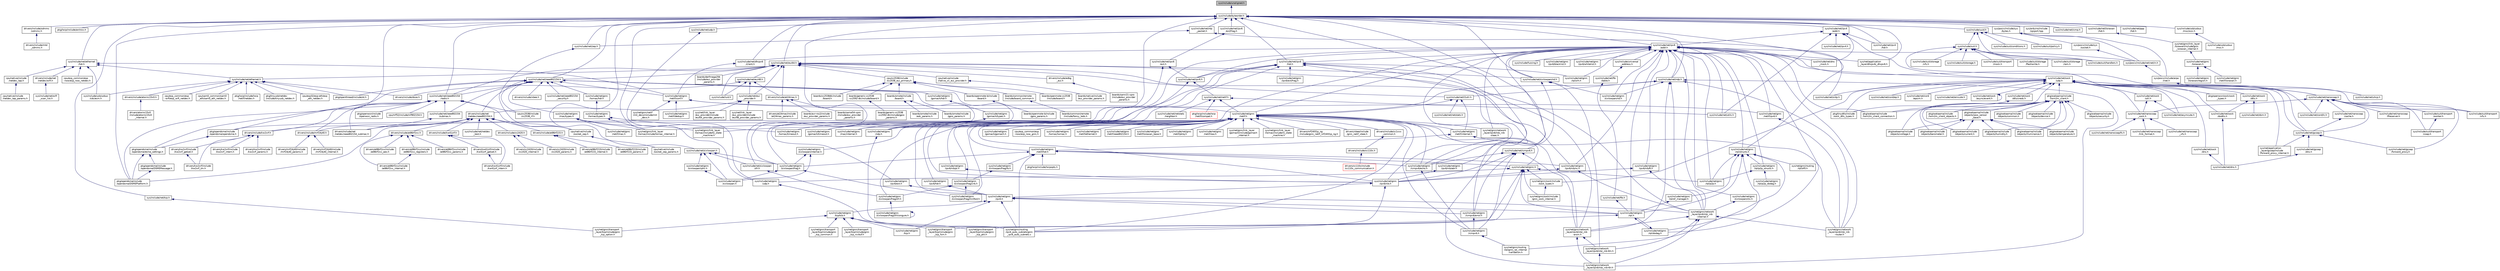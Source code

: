 digraph "sys/include/unaligned.h"
{
 // LATEX_PDF_SIZE
  edge [fontname="Helvetica",fontsize="10",labelfontname="Helvetica",labelfontsize="10"];
  node [fontname="Helvetica",fontsize="10",shape=record];
  Node1 [label="sys/include/unaligned.h",height=0.2,width=0.4,color="black", fillcolor="grey75", style="filled", fontcolor="black",tooltip="Unaligned but safe memory access functions."];
  Node1 -> Node2 [dir="back",color="midnightblue",fontsize="10",style="solid",fontname="Helvetica"];
  Node2 [label="sys/include/byteorder.h",height=0.2,width=0.4,color="black", fillcolor="white", style="filled",URL="$byteorder_8h.html",tooltip="Functions to work with different byte orders."];
  Node2 -> Node3 [dir="back",color="midnightblue",fontsize="10",style="solid",fontname="Helvetica"];
  Node3 [label="drivers/include/sdmmc\l/sdmmc.h",height=0.2,width=0.4,color="black", fillcolor="white", style="filled",URL="$sdmmc_8h.html",tooltip="SDIO/SD/MMC device API using a low-level peripheral driver."];
  Node3 -> Node4 [dir="back",color="midnightblue",fontsize="10",style="solid",fontname="Helvetica"];
  Node4 [label="drivers/include/mtd\l_sdmmc.h",height=0.2,width=0.4,color="black", fillcolor="white", style="filled",URL="$mtd__sdmmc_8h.html",tooltip="Interface definition for the mtd_sdmmc driver."];
  Node2 -> Node5 [dir="back",color="midnightblue",fontsize="10",style="solid",fontname="Helvetica"];
  Node5 [label="pkg/lwip/include/arch/cc.h",height=0.2,width=0.4,color="black", fillcolor="white", style="filled",URL="$cc_8h.html",tooltip="Compiler/platform abstraction."];
  Node2 -> Node6 [dir="back",color="midnightblue",fontsize="10",style="solid",fontname="Helvetica"];
  Node6 [label="pkg/opendsme/include\l/opendsme/DSMEPlatform.h",height=0.2,width=0.4,color="black", fillcolor="white", style="filled",URL="$DSMEPlatform_8h.html",tooltip="DSME Platform interface implementation."];
  Node2 -> Node7 [dir="back",color="midnightblue",fontsize="10",style="solid",fontname="Helvetica"];
  Node7 [label="pkg/opendsme/include\l/opendsme/opendsme.h",height=0.2,width=0.4,color="black", fillcolor="white", style="filled",URL="$opendsme_8h_source.html",tooltip=" "];
  Node7 -> Node8 [dir="back",color="midnightblue",fontsize="10",style="solid",fontname="Helvetica"];
  Node8 [label="pkg/opendsme/include\l/opendsme/dsme_settings.h",height=0.2,width=0.4,color="black", fillcolor="white", style="filled",URL="$dsme__settings_8h.html",tooltip=" "];
  Node8 -> Node9 [dir="back",color="midnightblue",fontsize="10",style="solid",fontname="Helvetica"];
  Node9 [label="pkg/opendsme/include\l/opendsme/DSMEMessage.h",height=0.2,width=0.4,color="black", fillcolor="white", style="filled",URL="$DSMEMessage_8h.html",tooltip="DSME Message interface implementation for GNRC."];
  Node9 -> Node6 [dir="back",color="midnightblue",fontsize="10",style="solid",fontname="Helvetica"];
  Node8 -> Node6 [dir="back",color="midnightblue",fontsize="10",style="solid",fontname="Helvetica"];
  Node2 -> Node10 [dir="back",color="midnightblue",fontsize="10",style="solid",fontname="Helvetica"];
  Node10 [label="sys/arduino/include\l/spiport.hpp",height=0.2,width=0.4,color="black", fillcolor="white", style="filled",URL="$spiport_8hpp.html",tooltip="Definition of the Arduino 'SPI' interface."];
  Node2 -> Node11 [dir="back",color="midnightblue",fontsize="10",style="solid",fontname="Helvetica"];
  Node11 [label="sys/include/net/dhcpv6\l/client.h",height=0.2,width=0.4,color="black", fillcolor="white", style="filled",URL="$client_8h.html",tooltip="DHCPv6 client definitions."];
  Node11 -> Node12 [dir="back",color="midnightblue",fontsize="10",style="solid",fontname="Helvetica"];
  Node12 [label="sys/include/net/gnrc\l/netif/conf.h",height=0.2,width=0.4,color="black", fillcolor="white", style="filled",URL="$netif_2conf_8h.html",tooltip="Configuration macros for Network interface API."];
  Node12 -> Node13 [dir="back",color="midnightblue",fontsize="10",style="solid",fontname="Helvetica"];
  Node13 [label="sys/include/net/gnrc\l/netif/dedup.h",height=0.2,width=0.4,color="black", fillcolor="white", style="filled",URL="$dedup_8h.html",tooltip=" "];
  Node12 -> Node14 [dir="back",color="midnightblue",fontsize="10",style="solid",fontname="Helvetica"];
  Node14 [label="sys/include/net/gnrc\l/netif/ipv6.h",height=0.2,width=0.4,color="black", fillcolor="white", style="filled",URL="$gnrc_2netif_2ipv6_8h.html",tooltip="IPv6 definitions for Network interface API."];
  Node14 -> Node15 [dir="back",color="midnightblue",fontsize="10",style="solid",fontname="Helvetica"];
  Node15 [label="sys/net/gnrc/network\l_layer/ipv6/nib/_nib\l-router.h",height=0.2,width=0.4,color="black", fillcolor="white", style="filled",URL="$__nib-router_8h_source.html",tooltip=" "];
  Node12 -> Node16 [dir="back",color="midnightblue",fontsize="10",style="solid",fontname="Helvetica"];
  Node16 [label="sys/include/net/gnrc\l/netif.h",height=0.2,width=0.4,color="black", fillcolor="white", style="filled",URL="$gnrc_2netif_8h.html",tooltip="Definition for GNRC's network interfaces."];
  Node16 -> Node17 [dir="back",color="midnightblue",fontsize="10",style="solid",fontname="Helvetica"];
  Node17 [label="cpu/esp_common/esp\l-now/esp_now_gnrc.h",height=0.2,width=0.4,color="black", fillcolor="white", style="filled",URL="$esp__now__gnrc_8h.html",tooltip="ESP-NOW adaption for Network interface API."];
  Node16 -> Node18 [dir="back",color="midnightblue",fontsize="10",style="solid",fontname="Helvetica"];
  Node18 [label="drivers/include/cc1xxx\l_common.h",height=0.2,width=0.4,color="black", fillcolor="white", style="filled",URL="$cc1xxx__common_8h.html",tooltip="CC110x/CC1200 adaption for Network interface API."];
  Node18 -> Node19 [dir="back",color="midnightblue",fontsize="10",style="solid",fontname="Helvetica"];
  Node19 [label="drivers/include/cc110x.h",height=0.2,width=0.4,color="black", fillcolor="white", style="filled",URL="$cc110x_8h.html",tooltip="Interface definition for the CC1100/CC1101 driver."];
  Node19 -> Node20 [dir="back",color="midnightblue",fontsize="10",style="solid",fontname="Helvetica"];
  Node20 [label="drivers/cc110x/include\l/cc110x_communication.h",height=0.2,width=0.4,color="red", fillcolor="white", style="filled",URL="$cc110x__communication_8h.html",tooltip="Functions to communicate with the CC1100/CC1101 transceiver."];
  Node16 -> Node22 [dir="back",color="midnightblue",fontsize="10",style="solid",fontname="Helvetica"];
  Node22 [label="drivers/nrf24l01p_ng\l/include/gnrc_netif_nrf24l01p_ng.h",height=0.2,width=0.4,color="black", fillcolor="white", style="filled",URL="$gnrc__netif__nrf24l01p__ng_8h.html",tooltip="NRF24L01+ (NG) adaptation for Network interface API."];
  Node16 -> Node23 [dir="back",color="midnightblue",fontsize="10",style="solid",fontname="Helvetica"];
  Node23 [label="drivers/xbee/include\l/gnrc_netif_xbee.h",height=0.2,width=0.4,color="black", fillcolor="white", style="filled",URL="$gnrc__netif__xbee_8h.html",tooltip="XBee adaption for Network interface API."];
  Node16 -> Node6 [dir="back",color="midnightblue",fontsize="10",style="solid",fontname="Helvetica"];
  Node16 -> Node7 [dir="back",color="midnightblue",fontsize="10",style="solid",fontname="Helvetica"];
  Node16 -> Node24 [dir="back",color="midnightblue",fontsize="10",style="solid",fontname="Helvetica"];
  Node24 [label="sys/include/net/gnrc\l/gomach/gomach.h",height=0.2,width=0.4,color="black", fillcolor="white", style="filled",URL="$gomach_8h.html",tooltip="Implementation of GoMacH protocol."];
  Node16 -> Node25 [dir="back",color="midnightblue",fontsize="10",style="solid",fontname="Helvetica"];
  Node25 [label="sys/include/net/gnrc\l/gomach/timeout.h",height=0.2,width=0.4,color="black", fillcolor="white", style="filled",URL="$net_2gnrc_2gomach_2timeout_8h.html",tooltip="Timeout handling of GoMacH."];
  Node16 -> Node26 [dir="back",color="midnightblue",fontsize="10",style="solid",fontname="Helvetica"];
  Node26 [label="sys/include/net/gnrc\l/icmpv6/echo.h",height=0.2,width=0.4,color="black", fillcolor="white", style="filled",URL="$echo_8h.html",tooltip="ICMPv6 echo message definitions."];
  Node26 -> Node27 [dir="back",color="midnightblue",fontsize="10",style="solid",fontname="Helvetica"];
  Node27 [label="sys/include/net/gnrc\l/icmpv6.h",height=0.2,width=0.4,color="black", fillcolor="white", style="filled",URL="$gnrc_2icmpv6_8h.html",tooltip="Definitions for GNRC's ICMPv6 implementation."];
  Node27 -> Node28 [dir="back",color="midnightblue",fontsize="10",style="solid",fontname="Helvetica"];
  Node28 [label="sys/net/gnrc/routing\l/rpl/gnrc_rpl_internal\l/validation.h",height=0.2,width=0.4,color="black", fillcolor="white", style="filled",URL="$validation_8h.html",tooltip="RPL control message validation functions."];
  Node16 -> Node27 [dir="back",color="midnightblue",fontsize="10",style="solid",fontname="Helvetica"];
  Node16 -> Node29 [dir="back",color="midnightblue",fontsize="10",style="solid",fontname="Helvetica"];
  Node29 [label="sys/include/net/gnrc\l/ipv6/nib.h",height=0.2,width=0.4,color="black", fillcolor="white", style="filled",URL="$nib_8h.html",tooltip="NIB definitions."];
  Node29 -> Node30 [dir="back",color="midnightblue",fontsize="10",style="solid",fontname="Helvetica"];
  Node30 [label="sys/include/net/gnrc\l/ipv6.h",height=0.2,width=0.4,color="black", fillcolor="white", style="filled",URL="$gnrc_2ipv6_8h.html",tooltip="Definitions for GNRC's IPv6 implementation."];
  Node30 -> Node31 [dir="back",color="midnightblue",fontsize="10",style="solid",fontname="Helvetica"];
  Node31 [label="sys/include/net/gnrc\l/icmpv6/error.h",height=0.2,width=0.4,color="black", fillcolor="white", style="filled",URL="$net_2gnrc_2icmpv6_2error_8h.html",tooltip="ICMPv6 error message definitions."];
  Node31 -> Node27 [dir="back",color="midnightblue",fontsize="10",style="solid",fontname="Helvetica"];
  Node30 -> Node32 [dir="back",color="midnightblue",fontsize="10",style="solid",fontname="Helvetica"];
  Node32 [label="sys/include/net/gnrc\l/rpl.h",height=0.2,width=0.4,color="black", fillcolor="white", style="filled",URL="$rpl_8h.html",tooltip="RPL header."];
  Node32 -> Node33 [dir="back",color="midnightblue",fontsize="10",style="solid",fontname="Helvetica"];
  Node33 [label="sys/include/net/gnrc\l/rpl/dodag.h",height=0.2,width=0.4,color="black", fillcolor="white", style="filled",URL="$dodag_8h.html",tooltip="DODAG-related functions for RPL."];
  Node33 -> Node32 [dir="back",color="midnightblue",fontsize="10",style="solid",fontname="Helvetica"];
  Node32 -> Node34 [dir="back",color="midnightblue",fontsize="10",style="solid",fontname="Helvetica"];
  Node34 [label="sys/net/gnrc/routing\l/ipv6_auto_subnets/gnrc\l_ipv6_auto_subnets.c",height=0.2,width=0.4,color="black", fillcolor="white", style="filled",URL="$gnrc__ipv6__auto__subnets_8c.html",tooltip=" "];
  Node30 -> Node35 [dir="back",color="midnightblue",fontsize="10",style="solid",fontname="Helvetica"];
  Node35 [label="sys/include/net/gnrc\l/tcp/tcb.h",height=0.2,width=0.4,color="black", fillcolor="white", style="filled",URL="$tcb_8h.html",tooltip="GNRC TCP transmission control block (TCB)"];
  Node35 -> Node36 [dir="back",color="midnightblue",fontsize="10",style="solid",fontname="Helvetica"];
  Node36 [label="sys/include/net/gnrc\l/tcp.h",height=0.2,width=0.4,color="black", fillcolor="white", style="filled",URL="$gnrc_2tcp_8h.html",tooltip="GNRC TCP API."];
  Node35 -> Node37 [dir="back",color="midnightblue",fontsize="10",style="solid",fontname="Helvetica"];
  Node37 [label="sys/net/gnrc/transport\l_layer/tcp/include/gnrc\l_tcp_common.h",height=0.2,width=0.4,color="black", fillcolor="white", style="filled",URL="$gnrc__tcp__common_8h.html",tooltip="Internally used defines, macros and variable declarations."];
  Node35 -> Node38 [dir="back",color="midnightblue",fontsize="10",style="solid",fontname="Helvetica"];
  Node38 [label="sys/net/gnrc/transport\l_layer/tcp/include/gnrc\l_tcp_fsm.h",height=0.2,width=0.4,color="black", fillcolor="white", style="filled",URL="$gnrc__tcp__fsm_8h.html",tooltip="TCP finite state machine declarations."];
  Node35 -> Node39 [dir="back",color="midnightblue",fontsize="10",style="solid",fontname="Helvetica"];
  Node39 [label="sys/net/gnrc/transport\l_layer/tcp/include/gnrc\l_tcp_option.h",height=0.2,width=0.4,color="black", fillcolor="white", style="filled",URL="$gnrc__tcp__option_8h.html",tooltip="TCP option handling declarations."];
  Node35 -> Node40 [dir="back",color="midnightblue",fontsize="10",style="solid",fontname="Helvetica"];
  Node40 [label="sys/net/gnrc/transport\l_layer/tcp/include/gnrc\l_tcp_pkt.h",height=0.2,width=0.4,color="black", fillcolor="white", style="filled",URL="$gnrc__tcp__pkt_8h.html",tooltip="TCP packet handling declarations."];
  Node35 -> Node41 [dir="back",color="midnightblue",fontsize="10",style="solid",fontname="Helvetica"];
  Node41 [label="sys/net/gnrc/transport\l_layer/tcp/include/gnrc\l_tcp_rcvbuf.h",height=0.2,width=0.4,color="black", fillcolor="white", style="filled",URL="$gnrc__tcp__rcvbuf_8h.html",tooltip="Functions for allocating and freeing the receive buffer."];
  Node30 -> Node36 [dir="back",color="midnightblue",fontsize="10",style="solid",fontname="Helvetica"];
  Node30 -> Node42 [dir="back",color="midnightblue",fontsize="10",style="solid",fontname="Helvetica"];
  Node42 [label="sys/net/gnrc/network\l_layer/ipv6/nib/_nib\l-internal.h",height=0.2,width=0.4,color="black", fillcolor="white", style="filled",URL="$__nib-internal_8h_source.html",tooltip=" "];
  Node42 -> Node43 [dir="back",color="midnightblue",fontsize="10",style="solid",fontname="Helvetica"];
  Node43 [label="sys/net/gnrc/network\l_layer/ipv6/nib/_nib-6ln.h",height=0.2,width=0.4,color="black", fillcolor="white", style="filled",URL="$__nib-6ln_8h.html",tooltip="Definitions related to 6Lo node (6LN) functionality of the NIB."];
  Node43 -> Node44 [dir="back",color="midnightblue",fontsize="10",style="solid",fontname="Helvetica"];
  Node44 [label="sys/net/gnrc/network\l_layer/ipv6/nib/_nib-6lr.h",height=0.2,width=0.4,color="black", fillcolor="white", style="filled",URL="$__nib-6lr_8h.html",tooltip="Definitions related to 6Lo router (6LR) functionality of the NIB."];
  Node42 -> Node44 [dir="back",color="midnightblue",fontsize="10",style="solid",fontname="Helvetica"];
  Node42 -> Node45 [dir="back",color="midnightblue",fontsize="10",style="solid",fontname="Helvetica"];
  Node45 [label="sys/net/gnrc/network\l_layer/ipv6/nib/_nib\l-arsm.h",height=0.2,width=0.4,color="black", fillcolor="white", style="filled",URL="$__nib-arsm_8h_source.html",tooltip=" "];
  Node45 -> Node43 [dir="back",color="midnightblue",fontsize="10",style="solid",fontname="Helvetica"];
  Node45 -> Node44 [dir="back",color="midnightblue",fontsize="10",style="solid",fontname="Helvetica"];
  Node42 -> Node15 [dir="back",color="midnightblue",fontsize="10",style="solid",fontname="Helvetica"];
  Node30 -> Node34 [dir="back",color="midnightblue",fontsize="10",style="solid",fontname="Helvetica"];
  Node29 -> Node34 [dir="back",color="midnightblue",fontsize="10",style="solid",fontname="Helvetica"];
  Node16 -> Node46 [dir="back",color="midnightblue",fontsize="10",style="solid",fontname="Helvetica"];
  Node46 [label="sys/include/net/gnrc\l/lwmac/lwmac.h",height=0.2,width=0.4,color="black", fillcolor="white", style="filled",URL="$lwmac_8h.html",tooltip="Interface definition for the LWMAC protocol."];
  Node16 -> Node47 [dir="back",color="midnightblue",fontsize="10",style="solid",fontname="Helvetica"];
  Node47 [label="sys/include/net/gnrc\l/lwmac/timeout.h",height=0.2,width=0.4,color="black", fillcolor="white", style="filled",URL="$net_2gnrc_2lwmac_2timeout_8h.html",tooltip="Timeout handling of LWMAC."];
  Node16 -> Node48 [dir="back",color="midnightblue",fontsize="10",style="solid",fontname="Helvetica"];
  Node48 [label="sys/include/net/gnrc\l/mac/internal.h",height=0.2,width=0.4,color="black", fillcolor="white", style="filled",URL="$mac_2internal_8h.html",tooltip="Definitions of internal functions of GNRC_MAC module."];
  Node16 -> Node49 [dir="back",color="midnightblue",fontsize="10",style="solid",fontname="Helvetica"];
  Node49 [label="sys/include/net/gnrc\l/ndp.h",height=0.2,width=0.4,color="black", fillcolor="white", style="filled",URL="$gnrc_2ndp_8h.html",tooltip="GNRC-specific neighbor discovery definitions."];
  Node49 -> Node34 [dir="back",color="midnightblue",fontsize="10",style="solid",fontname="Helvetica"];
  Node16 -> Node50 [dir="back",color="midnightblue",fontsize="10",style="solid",fontname="Helvetica"];
  Node50 [label="sys/include/net/gnrc\l/netif/ethernet.h",height=0.2,width=0.4,color="black", fillcolor="white", style="filled",URL="$gnrc_2netif_2ethernet_8h.html",tooltip="Ethernet adaption for Network interface API."];
  Node16 -> Node51 [dir="back",color="midnightblue",fontsize="10",style="solid",fontname="Helvetica"];
  Node51 [label="sys/include/net/gnrc\l/netif/hdr.h",height=0.2,width=0.4,color="black", fillcolor="white", style="filled",URL="$net_2gnrc_2netif_2hdr_8h.html",tooltip="Generic network interface header."];
  Node51 -> Node52 [dir="back",color="midnightblue",fontsize="10",style="solid",fontname="Helvetica"];
  Node52 [label="pkg/lwip/include/lwipopts.h",height=0.2,width=0.4,color="black", fillcolor="white", style="filled",URL="$lwipopts_8h.html",tooltip="Option definitions."];
  Node51 -> Node26 [dir="back",color="midnightblue",fontsize="10",style="solid",fontname="Helvetica"];
  Node51 -> Node53 [dir="back",color="midnightblue",fontsize="10",style="solid",fontname="Helvetica"];
  Node53 [label="sys/include/net/gnrc\l/ipv6/nib/nc.h",height=0.2,width=0.4,color="black", fillcolor="white", style="filled",URL="$nc_8h.html",tooltip="Neighbor cache definitions."];
  Node53 -> Node29 [dir="back",color="midnightblue",fontsize="10",style="solid",fontname="Helvetica"];
  Node53 -> Node42 [dir="back",color="midnightblue",fontsize="10",style="solid",fontname="Helvetica"];
  Node51 -> Node54 [dir="back",color="midnightblue",fontsize="10",style="solid",fontname="Helvetica"];
  Node54 [label="sys/include/net/gnrc\l/sixlowpan/frag/rb.h",height=0.2,width=0.4,color="black", fillcolor="white", style="filled",URL="$rb_8h.html",tooltip="Reassembly buffer definitions."];
  Node54 -> Node55 [dir="back",color="midnightblue",fontsize="10",style="solid",fontname="Helvetica"];
  Node55 [label="sys/include/net/gnrc\l/sixlowpan/frag/vrb.h",height=0.2,width=0.4,color="black", fillcolor="white", style="filled",URL="$vrb_8h.html",tooltip="Virtual reassembly buffer definitions."];
  Node55 -> Node56 [dir="back",color="midnightblue",fontsize="10",style="solid",fontname="Helvetica"];
  Node56 [label="sys/include/net/gnrc\l/sixlowpan/frag/minfwd.h",height=0.2,width=0.4,color="black", fillcolor="white", style="filled",URL="$minfwd_8h.html",tooltip="Minimal fragment forwarding definitions."];
  Node55 -> Node57 [dir="back",color="midnightblue",fontsize="10",style="solid",fontname="Helvetica"];
  Node57 [label="sys/include/net/gnrc\l/sixlowpan/frag/sfr.h",height=0.2,width=0.4,color="black", fillcolor="white", style="filled",URL="$gnrc_2sixlowpan_2frag_2sfr_8h.html",tooltip="6LoWPAN selective fragment recovery definitions for GNRC"];
  Node57 -> Node58 [dir="back",color="midnightblue",fontsize="10",style="solid",fontname="Helvetica"];
  Node58 [label="sys/include/net/gnrc\l/sixlowpan/frag/sfr/congure.h",height=0.2,width=0.4,color="black", fillcolor="white", style="filled",URL="$net_2gnrc_2sixlowpan_2frag_2sfr_2congure_8h.html",tooltip="Congure definitions for 6LoWPAN selective fragment recovery."];
  Node58 -> Node58 [dir="back",color="midnightblue",fontsize="10",style="solid",fontname="Helvetica"];
  Node51 -> Node59 [dir="back",color="midnightblue",fontsize="10",style="solid",fontname="Helvetica"];
  Node59 [label="sys/include/net/gnrc\l/sixlowpan/frag.h",height=0.2,width=0.4,color="black", fillcolor="white", style="filled",URL="$gnrc_2sixlowpan_2frag_8h.html",tooltip="6LoWPAN Fragmentation definitions"];
  Node59 -> Node56 [dir="back",color="midnightblue",fontsize="10",style="solid",fontname="Helvetica"];
  Node59 -> Node60 [dir="back",color="midnightblue",fontsize="10",style="solid",fontname="Helvetica"];
  Node60 [label="sys/include/net/gnrc\l/sixlowpan.h",height=0.2,width=0.4,color="black", fillcolor="white", style="filled",URL="$gnrc_2sixlowpan_8h.html",tooltip="Definitions for 6LoWPAN."];
  Node51 -> Node61 [dir="back",color="midnightblue",fontsize="10",style="solid",fontname="Helvetica"];
  Node61 [label="sys/include/net/gnrc.h",height=0.2,width=0.4,color="black", fillcolor="white", style="filled",URL="$gnrc_8h.html",tooltip="Includes all essential GNRC network stack base modules."];
  Node61 -> Node62 [dir="back",color="midnightblue",fontsize="10",style="solid",fontname="Helvetica"];
  Node62 [label="sys/include/net/gnrc\l/rpl/p2p.h",height=0.2,width=0.4,color="black", fillcolor="white", style="filled",URL="$p2p_8h.html",tooltip="Definititions for P2P-RPL."];
  Node61 -> Node32 [dir="back",color="midnightblue",fontsize="10",style="solid",fontname="Helvetica"];
  Node61 -> Node63 [dir="back",color="midnightblue",fontsize="10",style="solid",fontname="Helvetica"];
  Node63 [label="sys/include/net/gnrc\l/udp.h",height=0.2,width=0.4,color="black", fillcolor="white", style="filled",URL="$gnrc_2udp_8h.html",tooltip="UDP GNRC definition."];
  Node63 -> Node34 [dir="back",color="midnightblue",fontsize="10",style="solid",fontname="Helvetica"];
  Node61 -> Node64 [dir="back",color="midnightblue",fontsize="10",style="solid",fontname="Helvetica"];
  Node64 [label="sys/net/gnrc/sock/include\l/gnrc_sock_internal.h",height=0.2,width=0.4,color="black", fillcolor="white", style="filled",URL="$gnrc__sock__internal_8h.html",tooltip="Internal GNRC-specific types and function definitions."];
  Node61 -> Node65 [dir="back",color="midnightblue",fontsize="10",style="solid",fontname="Helvetica"];
  Node65 [label="sys/net/gnrc/sock/include\l/sock_types.h",height=0.2,width=0.4,color="black", fillcolor="white", style="filled",URL="$sys_2net_2gnrc_2sock_2include_2sock__types_8h.html",tooltip="GNRC-specific types and function definitions."];
  Node65 -> Node64 [dir="back",color="midnightblue",fontsize="10",style="solid",fontname="Helvetica"];
  Node61 -> Node38 [dir="back",color="midnightblue",fontsize="10",style="solid",fontname="Helvetica"];
  Node61 -> Node40 [dir="back",color="midnightblue",fontsize="10",style="solid",fontname="Helvetica"];
  Node51 -> Node34 [dir="back",color="midnightblue",fontsize="10",style="solid",fontname="Helvetica"];
  Node16 -> Node66 [dir="back",color="midnightblue",fontsize="10",style="solid",fontname="Helvetica"];
  Node66 [label="sys/include/net/gnrc\l/netif/ieee802154.h",height=0.2,width=0.4,color="black", fillcolor="white", style="filled",URL="$sys_2include_2net_2gnrc_2netif_2ieee802154_8h.html",tooltip="IEEE 802.15.4 adaption for Network interface API."];
  Node16 -> Node67 [dir="back",color="midnightblue",fontsize="10",style="solid",fontname="Helvetica"];
  Node67 [label="sys/include/net/gnrc\l/netif/internal.h",height=0.2,width=0.4,color="black", fillcolor="white", style="filled",URL="$netif_2internal_8h_source.html",tooltip=" "];
  Node67 -> Node51 [dir="back",color="midnightblue",fontsize="10",style="solid",fontname="Helvetica"];
  Node67 -> Node15 [dir="back",color="midnightblue",fontsize="10",style="solid",fontname="Helvetica"];
  Node16 -> Node68 [dir="back",color="midnightblue",fontsize="10",style="solid",fontname="Helvetica"];
  Node68 [label="sys/include/net/gnrc\l/netif/lorawan_base.h",height=0.2,width=0.4,color="black", fillcolor="white", style="filled",URL="$lorawan__base_8h.html",tooltip="LoRaWAN base Network interface API header."];
  Node16 -> Node69 [dir="back",color="midnightblue",fontsize="10",style="solid",fontname="Helvetica"];
  Node69 [label="sys/include/net/gnrc\l/netif/pktq.h",height=0.2,width=0.4,color="black", fillcolor="white", style="filled",URL="$pktq_8h.html",tooltip="Send queue for Network interface API definitions"];
  Node16 -> Node70 [dir="back",color="midnightblue",fontsize="10",style="solid",fontname="Helvetica"];
  Node70 [label="sys/include/net/gnrc\l/netif/raw.h",height=0.2,width=0.4,color="black", fillcolor="white", style="filled",URL="$net_2gnrc_2netif_2raw_8h.html",tooltip="Raw (i.e."];
  Node16 -> Node56 [dir="back",color="midnightblue",fontsize="10",style="solid",fontname="Helvetica"];
  Node16 -> Node57 [dir="back",color="midnightblue",fontsize="10",style="solid",fontname="Helvetica"];
  Node16 -> Node55 [dir="back",color="midnightblue",fontsize="10",style="solid",fontname="Helvetica"];
  Node16 -> Node71 [dir="back",color="midnightblue",fontsize="10",style="solid",fontname="Helvetica"];
  Node71 [label="sys/include/net/gnrc\l/sixlowpan/internal.h",height=0.2,width=0.4,color="black", fillcolor="white", style="filled",URL="$sixlowpan_2internal_8h.html",tooltip="6LoWPAN internal functions"];
  Node71 -> Node59 [dir="back",color="midnightblue",fontsize="10",style="solid",fontname="Helvetica"];
  Node71 -> Node60 [dir="back",color="midnightblue",fontsize="10",style="solid",fontname="Helvetica"];
  Node16 -> Node61 [dir="back",color="midnightblue",fontsize="10",style="solid",fontname="Helvetica"];
  Node16 -> Node72 [dir="back",color="midnightblue",fontsize="10",style="solid",fontname="Helvetica"];
  Node72 [label="sys/net/gnrc/link_layer\l/gomach/include/gomach\l_internal.h",height=0.2,width=0.4,color="black", fillcolor="white", style="filled",URL="$gomach__internal_8h.html",tooltip="GoMacH's internal functions."];
  Node16 -> Node73 [dir="back",color="midnightblue",fontsize="10",style="solid",fontname="Helvetica"];
  Node73 [label="sys/net/gnrc/link_layer\l/lwmac/include/lwmac_internal.h",height=0.2,width=0.4,color="black", fillcolor="white", style="filled",URL="$lwmac__internal_8h.html",tooltip="Interface definition for internal functions of LWMAC protocol."];
  Node16 -> Node74 [dir="back",color="midnightblue",fontsize="10",style="solid",fontname="Helvetica"];
  Node74 [label="sys/net/gnrc/link_layer\l/lwmac/include/rx_state\l_machine.h",height=0.2,width=0.4,color="black", fillcolor="white", style="filled",URL="$rx__state__machine_8h.html",tooltip="Implementation of RX state machine."];
  Node16 -> Node75 [dir="back",color="midnightblue",fontsize="10",style="solid",fontname="Helvetica"];
  Node75 [label="sys/net/gnrc/link_layer\l/lwmac/include/tx_state\l_machine.h",height=0.2,width=0.4,color="black", fillcolor="white", style="filled",URL="$tx__state__machine_8h.html",tooltip="Implementation of TX state machine."];
  Node16 -> Node45 [dir="back",color="midnightblue",fontsize="10",style="solid",fontname="Helvetica"];
  Node16 -> Node76 [dir="back",color="midnightblue",fontsize="10",style="solid",fontname="Helvetica"];
  Node76 [label="sys/net/gnrc/network\l_layer/ipv6/nib/_nib\l-slaac.h",height=0.2,width=0.4,color="black", fillcolor="white", style="filled",URL="$__nib-slaac_8h.html",tooltip="Definions related to SLAAC functionality of the NIB."];
  Node16 -> Node34 [dir="back",color="midnightblue",fontsize="10",style="solid",fontname="Helvetica"];
  Node12 -> Node77 [dir="back",color="midnightblue",fontsize="10",style="solid",fontname="Helvetica"];
  Node77 [label="sys/net/gnrc/netif\l/init_devs/include/init\l_devs.h",height=0.2,width=0.4,color="black", fillcolor="white", style="filled",URL="$init__devs_8h.html",tooltip="common netif device initialization definitions"];
  Node2 -> Node78 [dir="back",color="midnightblue",fontsize="10",style="solid",fontname="Helvetica"];
  Node78 [label="sys/include/net/ethernet\l/hdr.h",height=0.2,width=0.4,color="black", fillcolor="white", style="filled",URL="$net_2ethernet_2hdr_8h.html",tooltip="Ethernet header definitions."];
  Node78 -> Node79 [dir="back",color="midnightblue",fontsize="10",style="solid",fontname="Helvetica"];
  Node79 [label="cpu/esp_common/esp\l-now/esp_now_netdev.h",height=0.2,width=0.4,color="black", fillcolor="white", style="filled",URL="$esp__now__netdev_8h.html",tooltip="Netdev interface for the ESP-NOW WiFi P2P protocol."];
  Node78 -> Node80 [dir="back",color="midnightblue",fontsize="10",style="solid",fontname="Helvetica"];
  Node80 [label="cpu/native/include\l/netdev_tap.h",height=0.2,width=0.4,color="black", fillcolor="white", style="filled",URL="$netdev__tap_8h.html",tooltip="Low-level ethernet driver for native tap interfaces."];
  Node80 -> Node81 [dir="back",color="midnightblue",fontsize="10",style="solid",fontname="Helvetica"];
  Node81 [label="cpu/native/include\l/netdev_tap_params.h",height=0.2,width=0.4,color="black", fillcolor="white", style="filled",URL="$netdev__tap__params_8h.html",tooltip="Default configuration for the netdev_tap driver."];
  Node78 -> Node82 [dir="back",color="midnightblue",fontsize="10",style="solid",fontname="Helvetica"];
  Node82 [label="drivers/include/net\l/netdev/wifi.h",height=0.2,width=0.4,color="black", fillcolor="white", style="filled",URL="$drivers_2include_2net_2netdev_2wifi_8h.html",tooltip="Definitions for netdev common Wi-Fi code."];
  Node82 -> Node83 [dir="back",color="midnightblue",fontsize="10",style="solid",fontname="Helvetica"];
  Node83 [label="sys/include/net/wifi\l_scan_list.h",height=0.2,width=0.4,color="black", fillcolor="white", style="filled",URL="$wifi__scan__list_8h.html",tooltip="Thin wrapper around l2scan list to support WiFi scan results."];
  Node78 -> Node84 [dir="back",color="midnightblue",fontsize="10",style="solid",fontname="Helvetica"];
  Node84 [label="sys/include/net/ethernet.h",height=0.2,width=0.4,color="black", fillcolor="white", style="filled",URL="$ethernet_8h.html",tooltip="Definitions for Ethernet."];
  Node84 -> Node85 [dir="back",color="midnightblue",fontsize="10",style="solid",fontname="Helvetica"];
  Node85 [label="cpu/esp32/esp-eth/esp\l_eth_netdev.h",height=0.2,width=0.4,color="black", fillcolor="white", style="filled",URL="$esp__eth__netdev_8h.html",tooltip="Netdev interface for the ESP32 Ethernet MAC module."];
  Node84 -> Node86 [dir="back",color="midnightblue",fontsize="10",style="solid",fontname="Helvetica"];
  Node86 [label="cpu/esp_common/esp\l-wifi/esp_wifi_netdev.h",height=0.2,width=0.4,color="black", fillcolor="white", style="filled",URL="$esp__wifi__netdev_8h.html",tooltip="Network device driver for the ESP SoCs WiFi interface."];
  Node84 -> Node87 [dir="back",color="midnightblue",fontsize="10",style="solid",fontname="Helvetica"];
  Node87 [label="cpu/sam0_common/sam0\l_eth/sam0_eth_netdev.h",height=0.2,width=0.4,color="black", fillcolor="white", style="filled",URL="$sam0__eth__netdev_8h.html",tooltip="Netdev interface for the SAM0 Ethernet GMAC peripheral."];
  Node84 -> Node88 [dir="back",color="midnightblue",fontsize="10",style="solid",fontname="Helvetica"];
  Node88 [label="drivers/include/atwinc15x0.h",height=0.2,width=0.4,color="black", fillcolor="white", style="filled",URL="$atwinc15x0_8h.html",tooltip="Netdev Driver for the Microchip ATWINC15x0 WiFi Module."];
  Node88 -> Node89 [dir="back",color="midnightblue",fontsize="10",style="solid",fontname="Helvetica"];
  Node89 [label="drivers/atwinc15x0\l/include/atwinc15x0\l_internal.h",height=0.2,width=0.4,color="black", fillcolor="white", style="filled",URL="$atwinc15x0__internal_8h.html",tooltip="Internal definitions for the ATWINC15x0 WiFi netdev driver."];
  Node84 -> Node90 [dir="back",color="midnightblue",fontsize="10",style="solid",fontname="Helvetica"];
  Node90 [label="drivers/include/dose.h",height=0.2,width=0.4,color="black", fillcolor="white", style="filled",URL="$dose_8h.html",tooltip="Driver for the Differentially Operated Serial Ethernet module."];
  Node84 -> Node91 [dir="back",color="midnightblue",fontsize="10",style="solid",fontname="Helvetica"];
  Node91 [label="pkg/lwip/include/lwip\l/netif/netdev.h",height=0.2,width=0.4,color="black", fillcolor="white", style="filled",URL="$pkg_2lwip_2include_2lwip_2netif_2netdev_8h.html",tooltip="lwIP netdev adapter definitions"];
  Node84 -> Node92 [dir="back",color="midnightblue",fontsize="10",style="solid",fontname="Helvetica"];
  Node92 [label="pkg/openthread/include/ot.h",height=0.2,width=0.4,color="black", fillcolor="white", style="filled",URL="$ot_8h.html",tooltip=" "];
  Node84 -> Node93 [dir="back",color="midnightblue",fontsize="10",style="solid",fontname="Helvetica"];
  Node93 [label="pkg/tinyusb/netdev\l/include/tinyusb_netdev.h",height=0.2,width=0.4,color="black", fillcolor="white", style="filled",URL="$tinyusb__netdev_8h.html",tooltip="TinyUSB netdev driver for CDC ECM, CDC NCM and RNDIS protocol."];
  Node84 -> Node94 [dir="back",color="midnightblue",fontsize="10",style="solid",fontname="Helvetica"];
  Node94 [label="sys/include/usb/usbus\l/cdc/ecm.h",height=0.2,width=0.4,color="black", fillcolor="white", style="filled",URL="$ecm_8h.html",tooltip="Interface and definitions for USB CDC ECM type interfaces."];
  Node78 -> Node12 [dir="back",color="midnightblue",fontsize="10",style="solid",fontname="Helvetica"];
  Node78 -> Node94 [dir="back",color="midnightblue",fontsize="10",style="solid",fontname="Helvetica"];
  Node2 -> Node95 [dir="back",color="midnightblue",fontsize="10",style="solid",fontname="Helvetica"];
  Node95 [label="sys/include/net/eui64.h",height=0.2,width=0.4,color="black", fillcolor="white", style="filled",URL="$eui64_8h.html",tooltip="EUI-64 data type definition."];
  Node95 -> Node96 [dir="back",color="midnightblue",fontsize="10",style="solid",fontname="Helvetica"];
  Node96 [label="cpu/cc2538/include\l/cc2538_eui_primary.h",height=0.2,width=0.4,color="black", fillcolor="white", style="filled",URL="$cc2538__eui__primary_8h.html",tooltip="CC2538 EUI-64 provider."];
  Node96 -> Node97 [dir="back",color="midnightblue",fontsize="10",style="solid",fontname="Helvetica"];
  Node97 [label="boards/cc2538dk/include\l/board.h",height=0.2,width=0.4,color="black", fillcolor="white", style="filled",URL="$cc2538dk_2include_2board_8h.html",tooltip=" "];
  Node96 -> Node98 [dir="back",color="midnightblue",fontsize="10",style="solid",fontname="Helvetica"];
  Node98 [label="boards/common/remote\l/include/board_common.h",height=0.2,width=0.4,color="black", fillcolor="white", style="filled",URL="$remote_2include_2board__common_8h.html",tooltip="Board specific definitions for the RE-Mote boards."];
  Node98 -> Node99 [dir="back",color="midnightblue",fontsize="10",style="solid",fontname="Helvetica"];
  Node99 [label="boards/common/remote\l/include/fancy_leds.h",height=0.2,width=0.4,color="black", fillcolor="white", style="filled",URL="$fancy__leds_8h.html",tooltip="LED extended functions."];
  Node96 -> Node100 [dir="back",color="midnightblue",fontsize="10",style="solid",fontname="Helvetica"];
  Node100 [label="boards/generic-cc2538\l-cc2592-dk/include/board.h",height=0.2,width=0.4,color="black", fillcolor="white", style="filled",URL="$generic-cc2538-cc2592-dk_2include_2board_8h.html",tooltip="Definitions for the Generic CC2538-CC2592-DK Board."];
  Node100 -> Node101 [dir="back",color="midnightblue",fontsize="10",style="solid",fontname="Helvetica"];
  Node101 [label="boards/generic-cc2538\l-cc2592-dk/include/gpio\l_params.h",height=0.2,width=0.4,color="black", fillcolor="white", style="filled",URL="$generic-cc2538-cc2592-dk_2include_2gpio__params_8h.html",tooltip="Definitions for the Generic CC2538-CC2592-DK Board."];
  Node96 -> Node102 [dir="back",color="midnightblue",fontsize="10",style="solid",fontname="Helvetica"];
  Node102 [label="boards/omote/include\l/board.h",height=0.2,width=0.4,color="black", fillcolor="white", style="filled",URL="$omote_2include_2board_8h.html",tooltip="Board specific definitions for the omote board."];
  Node102 -> Node103 [dir="back",color="midnightblue",fontsize="10",style="solid",fontname="Helvetica"];
  Node103 [label="boards/omote/include\l/adc_params.h",height=0.2,width=0.4,color="black", fillcolor="white", style="filled",URL="$omote_2include_2adc__params_8h.html",tooltip="Board specific configuration of direct mapped ADC in omote."];
  Node102 -> Node104 [dir="back",color="midnightblue",fontsize="10",style="solid",fontname="Helvetica"];
  Node104 [label="boards/omote/include\l/gpio_params.h",height=0.2,width=0.4,color="black", fillcolor="white", style="filled",URL="$omote_2include_2gpio__params_8h.html",tooltip="Board specific configuration of direct mapped GPIOs."];
  Node96 -> Node105 [dir="back",color="midnightblue",fontsize="10",style="solid",fontname="Helvetica"];
  Node105 [label="boards/openmote-b/include\l/board.h",height=0.2,width=0.4,color="black", fillcolor="white", style="filled",URL="$openmote-b_2include_2board_8h.html",tooltip="Board specific definitions for the OpenMote-B board."];
  Node105 -> Node106 [dir="back",color="midnightblue",fontsize="10",style="solid",fontname="Helvetica"];
  Node106 [label="boards/openmote-b/include\l/gpio_params.h",height=0.2,width=0.4,color="black", fillcolor="white", style="filled",URL="$openmote-b_2include_2gpio__params_8h.html",tooltip="Board specific configuration of direct mapped GPIOs."];
  Node96 -> Node107 [dir="back",color="midnightblue",fontsize="10",style="solid",fontname="Helvetica"];
  Node107 [label="boards/openmote-cc2538\l/include/board.h",height=0.2,width=0.4,color="black", fillcolor="white", style="filled",URL="$openmote-cc2538_2include_2board_8h.html",tooltip="Board specific definitions for the OpenMote-cc2538 board."];
  Node95 -> Node108 [dir="back",color="midnightblue",fontsize="10",style="solid",fontname="Helvetica"];
  Node108 [label="cpu/native/include\l/native_cli_eui_provider.h",height=0.2,width=0.4,color="black", fillcolor="white", style="filled",URL="$native__cli__eui__provider_8h.html",tooltip="Command-line EUI provider for native."];
  Node108 -> Node109 [dir="back",color="midnightblue",fontsize="10",style="solid",fontname="Helvetica"];
  Node109 [label="boards/native/include\l/eui_provider_params.h",height=0.2,width=0.4,color="black", fillcolor="white", style="filled",URL="$native_2include_2eui__provider__params_8h.html",tooltip="EUI providers found on the board."];
  Node95 -> Node110 [dir="back",color="midnightblue",fontsize="10",style="solid",fontname="Helvetica"];
  Node110 [label="boards/derfmega256\l/include/eui_provider\l_params.h",height=0.2,width=0.4,color="black", fillcolor="white", style="filled",URL="$derfmega256_2include_2eui__provider__params_8h.html",tooltip="EUI providers found on the board."];
  Node95 -> Node111 [dir="back",color="midnightblue",fontsize="10",style="solid",fontname="Helvetica"];
  Node111 [label="drivers/include/at24mac.h",height=0.2,width=0.4,color="black", fillcolor="white", style="filled",URL="$at24mac_8h.html",tooltip=" "];
  Node111 -> Node112 [dir="back",color="midnightblue",fontsize="10",style="solid",fontname="Helvetica"];
  Node112 [label="boards/avr-rss2/include\l/eui_provider_params.h",height=0.2,width=0.4,color="black", fillcolor="white", style="filled",URL="$avr-rss2_2include_2eui__provider__params_8h.html",tooltip="EUI providers found on the board."];
  Node111 -> Node113 [dir="back",color="midnightblue",fontsize="10",style="solid",fontname="Helvetica"];
  Node113 [label="boards/same54-xpro\l/include/eui_provider\l_params.h",height=0.2,width=0.4,color="black", fillcolor="white", style="filled",URL="$same54-xpro_2include_2eui__provider__params_8h.html",tooltip="EUI providers found on the board."];
  Node111 -> Node114 [dir="back",color="midnightblue",fontsize="10",style="solid",fontname="Helvetica"];
  Node114 [label="drivers/at24mac/include\l/at24mac_params.h",height=0.2,width=0.4,color="black", fillcolor="white", style="filled",URL="$at24mac__params_8h.html",tooltip="Default configuration for the AT24MAC chip."];
  Node95 -> Node115 [dir="back",color="midnightblue",fontsize="10",style="solid",fontname="Helvetica"];
  Node115 [label="drivers/include/edbg\l_eui.h",height=0.2,width=0.4,color="black", fillcolor="white", style="filled",URL="$edbg__eui_8h.html",tooltip=" "];
  Node115 -> Node116 [dir="back",color="midnightblue",fontsize="10",style="solid",fontname="Helvetica"];
  Node116 [label="boards/samr21-xpro\l/include/eui_provider\l_params.h",height=0.2,width=0.4,color="black", fillcolor="white", style="filled",URL="$samr21-xpro_2include_2eui__provider__params_8h.html",tooltip="EUI providers found on the board."];
  Node95 -> Node117 [dir="back",color="midnightblue",fontsize="10",style="solid",fontname="Helvetica"];
  Node117 [label="sys/include/luid.h",height=0.2,width=0.4,color="black", fillcolor="white", style="filled",URL="$luid_8h.html",tooltip="Header of the unique ID generation module."];
  Node95 -> Node84 [dir="back",color="midnightblue",fontsize="10",style="solid",fontname="Helvetica"];
  Node95 -> Node118 [dir="back",color="midnightblue",fontsize="10",style="solid",fontname="Helvetica"];
  Node118 [label="sys/include/net/eui48.h",height=0.2,width=0.4,color="black", fillcolor="white", style="filled",URL="$eui48_8h.html",tooltip="Definition and IPv6 IID conversion for IEEE EUI-48 identifiers."];
  Node118 -> Node111 [dir="back",color="midnightblue",fontsize="10",style="solid",fontname="Helvetica"];
  Node118 -> Node90 [dir="back",color="midnightblue",fontsize="10",style="solid",fontname="Helvetica"];
  Node118 -> Node117 [dir="back",color="midnightblue",fontsize="10",style="solid",fontname="Helvetica"];
  Node118 -> Node119 [dir="back",color="midnightblue",fontsize="10",style="solid",fontname="Helvetica"];
  Node119 [label="sys/include/net/eui\l_provider.h",height=0.2,width=0.4,color="black", fillcolor="white", style="filled",URL="$eui__provider_8h.html",tooltip="EUI-48 and EUI-64 address provider."];
  Node119 -> Node120 [dir="back",color="midnightblue",fontsize="10",style="solid",fontname="Helvetica"];
  Node120 [label="drivers/include/net\l/netdev/ieee802154.h",height=0.2,width=0.4,color="black", fillcolor="white", style="filled",URL="$drivers_2include_2net_2netdev_2ieee802154_8h.html",tooltip="Definitions for netdev common IEEE 802.15.4 code."];
  Node120 -> Node121 [dir="back",color="midnightblue",fontsize="10",style="solid",fontname="Helvetica"];
  Node121 [label="cpu/native/include\l/socket_zep.h",height=0.2,width=0.4,color="black", fillcolor="white", style="filled",URL="$socket__zep_8h.html",tooltip="Socket ZEP definitions."];
  Node121 -> Node122 [dir="back",color="midnightblue",fontsize="10",style="solid",fontname="Helvetica"];
  Node122 [label="cpu/native/include\l/socket_zep_params.h",height=0.2,width=0.4,color="black", fillcolor="white", style="filled",URL="$socket__zep__params_8h.html",tooltip="Configuration parameters for the Socket-based ZEP driver."];
  Node120 -> Node123 [dir="back",color="midnightblue",fontsize="10",style="solid",fontname="Helvetica"];
  Node123 [label="drivers/include/at86rf215.h",height=0.2,width=0.4,color="black", fillcolor="white", style="filled",URL="$at86rf215_8h.html",tooltip="Interface definition for AT86RF215 based drivers."];
  Node123 -> Node124 [dir="back",color="midnightblue",fontsize="10",style="solid",fontname="Helvetica"];
  Node124 [label="drivers/at86rf215/include\l/at86rf215_internal.h",height=0.2,width=0.4,color="black", fillcolor="white", style="filled",URL="$at86rf215__internal_8h.html",tooltip="Low-Level functions for the AT86RF215 driver."];
  Node123 -> Node125 [dir="back",color="midnightblue",fontsize="10",style="solid",fontname="Helvetica"];
  Node125 [label="drivers/at86rf215/include\l/at86rf215_params.h",height=0.2,width=0.4,color="black", fillcolor="white", style="filled",URL="$at86rf215__params_8h.html",tooltip="Default configuration for the AT86RF215 driver."];
  Node120 -> Node126 [dir="back",color="midnightblue",fontsize="10",style="solid",fontname="Helvetica"];
  Node126 [label="drivers/include/at86rf2xx.h",height=0.2,width=0.4,color="black", fillcolor="white", style="filled",URL="$at86rf2xx_8h.html",tooltip="Interface definition for AT86RF2xx based drivers."];
  Node126 -> Node127 [dir="back",color="midnightblue",fontsize="10",style="solid",fontname="Helvetica"];
  Node127 [label="drivers/at86rf2xx/include\l/at86rf2xx_aes.h",height=0.2,width=0.4,color="black", fillcolor="white", style="filled",URL="$at86rf2xx__aes_8h.html",tooltip="The extended feature set of at86rf2xx transceivers comprises a hardware implementation of AES."];
  Node126 -> Node128 [dir="back",color="midnightblue",fontsize="10",style="solid",fontname="Helvetica"];
  Node128 [label="drivers/at86rf2xx/include\l/at86rf2xx_internal.h",height=0.2,width=0.4,color="black", fillcolor="white", style="filled",URL="$at86rf2xx__internal_8h.html",tooltip="Internal interfaces for AT86RF2xx drivers."];
  Node126 -> Node129 [dir="back",color="midnightblue",fontsize="10",style="solid",fontname="Helvetica"];
  Node129 [label="drivers/at86rf2xx/include\l/at86rf2xx_params.h",height=0.2,width=0.4,color="black", fillcolor="white", style="filled",URL="$at86rf2xx__params_8h.html",tooltip="Default configuration for the AT86RF2xx driver."];
  Node126 -> Node130 [dir="back",color="midnightblue",fontsize="10",style="solid",fontname="Helvetica"];
  Node130 [label="drivers/at86rf2xx/include\l/at86rf2xx_registers.h",height=0.2,width=0.4,color="black", fillcolor="white", style="filled",URL="$at86rf2xx__registers_8h.html",tooltip="Register and command definitions for AT86RF2xx devices."];
  Node130 -> Node128 [dir="back",color="midnightblue",fontsize="10",style="solid",fontname="Helvetica"];
  Node120 -> Node131 [dir="back",color="midnightblue",fontsize="10",style="solid",fontname="Helvetica"];
  Node131 [label="drivers/include/cc2420.h",height=0.2,width=0.4,color="black", fillcolor="white", style="filled",URL="$cc2420_8h.html",tooltip="Interface definition for the CC2420 driver."];
  Node131 -> Node132 [dir="back",color="midnightblue",fontsize="10",style="solid",fontname="Helvetica"];
  Node132 [label="drivers/cc2420/include\l/cc2420_internal.h",height=0.2,width=0.4,color="black", fillcolor="white", style="filled",URL="$cc2420__internal_8h.html",tooltip="Definitions and settings for the cc2420."];
  Node131 -> Node133 [dir="back",color="midnightblue",fontsize="10",style="solid",fontname="Helvetica"];
  Node133 [label="drivers/cc2420/include\l/cc2420_params.h",height=0.2,width=0.4,color="black", fillcolor="white", style="filled",URL="$cc2420__params_8h.html",tooltip="Default configuration for the CC2420 driver."];
  Node120 -> Node134 [dir="back",color="midnightblue",fontsize="10",style="solid",fontname="Helvetica"];
  Node134 [label="drivers/include/kw2xrf.h",height=0.2,width=0.4,color="black", fillcolor="white", style="filled",URL="$kw2xrf_8h.html",tooltip="Interface definition for the kw2xrf driver."];
  Node134 -> Node135 [dir="back",color="midnightblue",fontsize="10",style="solid",fontname="Helvetica"];
  Node135 [label="drivers/kw2xrf/include\l/kw2xrf_getset.h",height=0.2,width=0.4,color="black", fillcolor="white", style="filled",URL="$kw2xrf__getset_8h.html",tooltip="get/set interfaces for kw2xrf driver"];
  Node135 -> Node136 [dir="back",color="midnightblue",fontsize="10",style="solid",fontname="Helvetica"];
  Node136 [label="drivers/kw2xrf/include\l/kw2xrf_tm.h",height=0.2,width=0.4,color="black", fillcolor="white", style="filled",URL="$kw2xrf__tm_8h.html",tooltip="Testing interfaces for kw2xrf driver."];
  Node134 -> Node137 [dir="back",color="midnightblue",fontsize="10",style="solid",fontname="Helvetica"];
  Node137 [label="drivers/kw2xrf/include\l/kw2xrf_intern.h",height=0.2,width=0.4,color="black", fillcolor="white", style="filled",URL="$kw2xrf__intern_8h.html",tooltip="Internal function interfaces for kw2xrf driver."];
  Node134 -> Node138 [dir="back",color="midnightblue",fontsize="10",style="solid",fontname="Helvetica"];
  Node138 [label="drivers/kw2xrf/include\l/kw2xrf_params.h",height=0.2,width=0.4,color="black", fillcolor="white", style="filled",URL="$kw2xrf__params_8h.html",tooltip="Default configuration for the KW2XRF driver."];
  Node134 -> Node136 [dir="back",color="midnightblue",fontsize="10",style="solid",fontname="Helvetica"];
  Node120 -> Node139 [dir="back",color="midnightblue",fontsize="10",style="solid",fontname="Helvetica"];
  Node139 [label="drivers/include/kw41zrf.h",height=0.2,width=0.4,color="black", fillcolor="white", style="filled",URL="$kw41zrf_8h.html",tooltip="Interface definition for the kw41zrf driver."];
  Node139 -> Node140 [dir="back",color="midnightblue",fontsize="10",style="solid",fontname="Helvetica"];
  Node140 [label="drivers/kw41zrf/include\l/kw41zrf_getset.h",height=0.2,width=0.4,color="black", fillcolor="white", style="filled",URL="$kw41zrf__getset_8h.html",tooltip="get/set interfaces for kw41zrf driver"];
  Node140 -> Node141 [dir="back",color="midnightblue",fontsize="10",style="solid",fontname="Helvetica"];
  Node141 [label="drivers/kw41zrf/include\l/kw41zrf_intern.h",height=0.2,width=0.4,color="black", fillcolor="white", style="filled",URL="$kw41zrf__intern_8h.html",tooltip="Internal function interfaces for kw41zrf driver."];
  Node139 -> Node141 [dir="back",color="midnightblue",fontsize="10",style="solid",fontname="Helvetica"];
  Node120 -> Node142 [dir="back",color="midnightblue",fontsize="10",style="solid",fontname="Helvetica"];
  Node142 [label="drivers/include/mrf24j40.h",height=0.2,width=0.4,color="black", fillcolor="white", style="filled",URL="$mrf24j40_8h.html",tooltip="Interface definition for MRF24J40 based drivers ."];
  Node142 -> Node143 [dir="back",color="midnightblue",fontsize="10",style="solid",fontname="Helvetica"];
  Node143 [label="drivers/mrf24j40/include\l/mrf24j40_internal.h",height=0.2,width=0.4,color="black", fillcolor="white", style="filled",URL="$mrf24j40__internal_8h.html",tooltip="Internal interfaces for MRF24J40 drivers."];
  Node142 -> Node144 [dir="back",color="midnightblue",fontsize="10",style="solid",fontname="Helvetica"];
  Node144 [label="drivers/mrf24j40/include\l/mrf24j40_params.h",height=0.2,width=0.4,color="black", fillcolor="white", style="filled",URL="$mrf24j40__params_8h.html",tooltip="Default configuration for the MRF24J40 driver."];
  Node120 -> Node145 [dir="back",color="midnightblue",fontsize="10",style="solid",fontname="Helvetica"];
  Node145 [label="drivers/include/net\l/netdev/ieee802154_submac.h",height=0.2,width=0.4,color="black", fillcolor="white", style="filled",URL="$ieee802154__submac_8h_source.html",tooltip=" "];
  Node120 -> Node146 [dir="back",color="midnightblue",fontsize="10",style="solid",fontname="Helvetica"];
  Node146 [label="sys/include/net/netdev\l_test.h",height=0.2,width=0.4,color="black", fillcolor="white", style="filled",URL="$netdev__test_8h.html",tooltip="netdev dummy test driver definitions"];
  Node119 -> Node147 [dir="back",color="midnightblue",fontsize="10",style="solid",fontname="Helvetica"];
  Node147 [label="sys/net/link_layer\l/eui_provider/include\l/eui48_provider_params.h",height=0.2,width=0.4,color="black", fillcolor="white", style="filled",URL="$eui48__provider__params_8h.html",tooltip="EUI-48 address provider default values."];
  Node119 -> Node148 [dir="back",color="midnightblue",fontsize="10",style="solid",fontname="Helvetica"];
  Node148 [label="sys/net/link_layer\l/eui_provider/include\l/eui64_provider_params.h",height=0.2,width=0.4,color="black", fillcolor="white", style="filled",URL="$eui64__provider__params_8h.html",tooltip="EUI-64 address provider default values."];
  Node95 -> Node119 [dir="back",color="midnightblue",fontsize="10",style="solid",fontname="Helvetica"];
  Node95 -> Node53 [dir="back",color="midnightblue",fontsize="10",style="solid",fontname="Helvetica"];
  Node95 -> Node149 [dir="back",color="midnightblue",fontsize="10",style="solid",fontname="Helvetica"];
  Node149 [label="sys/include/net/ieee802154\l/radio.h",height=0.2,width=0.4,color="black", fillcolor="white", style="filled",URL="$radio_8h_source.html",tooltip=" "];
  Node149 -> Node150 [dir="back",color="midnightblue",fontsize="10",style="solid",fontname="Helvetica"];
  Node150 [label="cpu/cc2538/include\l/cc2538_rf.h",height=0.2,width=0.4,color="black", fillcolor="white", style="filled",URL="$cc2538__rf_8h.html",tooltip="Low-level radio driver for the CC2538."];
  Node149 -> Node121 [dir="back",color="midnightblue",fontsize="10",style="solid",fontname="Helvetica"];
  Node149 -> Node151 [dir="back",color="midnightblue",fontsize="10",style="solid",fontname="Helvetica"];
  Node151 [label="cpu/nrf52/include/nrf802154.h",height=0.2,width=0.4,color="black", fillcolor="white", style="filled",URL="$nrf802154_8h.html",tooltip="Driver interface for using the nRF52 in IEEE802.15.4 mode."];
  Node149 -> Node134 [dir="back",color="midnightblue",fontsize="10",style="solid",fontname="Helvetica"];
  Node149 -> Node142 [dir="back",color="midnightblue",fontsize="10",style="solid",fontname="Helvetica"];
  Node149 -> Node145 [dir="back",color="midnightblue",fontsize="10",style="solid",fontname="Helvetica"];
  Node149 -> Node6 [dir="back",color="midnightblue",fontsize="10",style="solid",fontname="Helvetica"];
  Node149 -> Node152 [dir="back",color="midnightblue",fontsize="10",style="solid",fontname="Helvetica"];
  Node152 [label="pkg/openwsn/include\l/openwsn_radio.h",height=0.2,width=0.4,color="black", fillcolor="white", style="filled",URL="$openwsn__radio_8h.html",tooltip="RIOT adaption of the \"radio\" bsp module definitions."];
  Node149 -> Node153 [dir="back",color="midnightblue",fontsize="10",style="solid",fontname="Helvetica"];
  Node153 [label="sys/include/net/ieee802154\l/submac.h",height=0.2,width=0.4,color="black", fillcolor="white", style="filled",URL="$submac_8h_source.html",tooltip=" "];
  Node153 -> Node145 [dir="back",color="midnightblue",fontsize="10",style="solid",fontname="Helvetica"];
  Node95 -> Node154 [dir="back",color="midnightblue",fontsize="10",style="solid",fontname="Helvetica"];
  Node154 [label="sys/include/net/ieee802154.h",height=0.2,width=0.4,color="black", fillcolor="white", style="filled",URL="$sys_2include_2net_2ieee802154_8h.html",tooltip="IEEE 802.15.4 header definitions."];
  Node154 -> Node150 [dir="back",color="midnightblue",fontsize="10",style="solid",fontname="Helvetica"];
  Node154 -> Node120 [dir="back",color="midnightblue",fontsize="10",style="solid",fontname="Helvetica"];
  Node154 -> Node155 [dir="back",color="midnightblue",fontsize="10",style="solid",fontname="Helvetica"];
  Node155 [label="drivers/include/xbee.h",height=0.2,width=0.4,color="black", fillcolor="white", style="filled",URL="$xbee_8h.html",tooltip="High-level driver for the XBee S1 802.15.4 modem."];
  Node154 -> Node8 [dir="back",color="midnightblue",fontsize="10",style="solid",fontname="Helvetica"];
  Node154 -> Node92 [dir="back",color="midnightblue",fontsize="10",style="solid",fontname="Helvetica"];
  Node154 -> Node156 [dir="back",color="midnightblue",fontsize="10",style="solid",fontname="Helvetica"];
  Node156 [label="sys/include/net/gnrc\l/gomach/hdr.h",height=0.2,width=0.4,color="black", fillcolor="white", style="filled",URL="$net_2gnrc_2gomach_2hdr_8h.html",tooltip="Header definition of GoMacH."];
  Node156 -> Node157 [dir="back",color="midnightblue",fontsize="10",style="solid",fontname="Helvetica"];
  Node157 [label="sys/include/net/gnrc\l/gomach/types.h",height=0.2,width=0.4,color="black", fillcolor="white", style="filled",URL="$sys_2include_2net_2gnrc_2gomach_2types_8h.html",tooltip="Internal used types of GoMacH."];
  Node157 -> Node25 [dir="back",color="midnightblue",fontsize="10",style="solid",fontname="Helvetica"];
  Node154 -> Node158 [dir="back",color="midnightblue",fontsize="10",style="solid",fontname="Helvetica"];
  Node158 [label="sys/include/net/gnrc\l/lwmac/hdr.h",height=0.2,width=0.4,color="black", fillcolor="white", style="filled",URL="$net_2gnrc_2lwmac_2hdr_8h.html",tooltip="Header definition LWMAC."];
  Node158 -> Node159 [dir="back",color="midnightblue",fontsize="10",style="solid",fontname="Helvetica"];
  Node159 [label="sys/include/net/gnrc\l/lwmac/types.h",height=0.2,width=0.4,color="black", fillcolor="white", style="filled",URL="$sys_2include_2net_2gnrc_2lwmac_2types_8h.html",tooltip="Definition of internal types used by LWMAC."];
  Node159 -> Node47 [dir="back",color="midnightblue",fontsize="10",style="solid",fontname="Helvetica"];
  Node159 -> Node73 [dir="back",color="midnightblue",fontsize="10",style="solid",fontname="Helvetica"];
  Node154 -> Node48 [dir="back",color="midnightblue",fontsize="10",style="solid",fontname="Helvetica"];
  Node154 -> Node160 [dir="back",color="midnightblue",fontsize="10",style="solid",fontname="Helvetica"];
  Node160 [label="sys/include/net/gnrc\l/mac/types.h",height=0.2,width=0.4,color="black", fillcolor="white", style="filled",URL="$sys_2include_2net_2gnrc_2mac_2types_8h.html",tooltip="Internal data types used by GNRC_MAC."];
  Node160 -> Node161 [dir="back",color="midnightblue",fontsize="10",style="solid",fontname="Helvetica"];
  Node161 [label="sys/include/net/gnrc\l/netif/mac.h",height=0.2,width=0.4,color="black", fillcolor="white", style="filled",URL="$netif_2mac_8h.html",tooltip="Common MAC module definitions for Network interface API"];
  Node160 -> Node73 [dir="back",color="midnightblue",fontsize="10",style="solid",fontname="Helvetica"];
  Node160 -> Node75 [dir="back",color="midnightblue",fontsize="10",style="solid",fontname="Helvetica"];
  Node154 -> Node12 [dir="back",color="midnightblue",fontsize="10",style="solid",fontname="Helvetica"];
  Node154 -> Node59 [dir="back",color="midnightblue",fontsize="10",style="solid",fontname="Helvetica"];
  Node154 -> Node149 [dir="back",color="midnightblue",fontsize="10",style="solid",fontname="Helvetica"];
  Node154 -> Node153 [dir="back",color="midnightblue",fontsize="10",style="solid",fontname="Helvetica"];
  Node154 -> Node162 [dir="back",color="midnightblue",fontsize="10",style="solid",fontname="Helvetica"];
  Node162 [label="sys/include/net/ieee802154\l_security.h",height=0.2,width=0.4,color="black", fillcolor="white", style="filled",URL="$ieee802154__security_8h.html",tooltip="IEEE 802.15.4 security interface."];
  Node95 -> Node163 [dir="back",color="midnightblue",fontsize="10",style="solid",fontname="Helvetica"];
  Node163 [label="sys/include/net/l2util.h",height=0.2,width=0.4,color="black", fillcolor="white", style="filled",URL="$l2util_8h.html",tooltip="Link-layer helper function definitions."];
  Node163 -> Node67 [dir="back",color="midnightblue",fontsize="10",style="solid",fontname="Helvetica"];
  Node163 -> Node16 [dir="back",color="midnightblue",fontsize="10",style="solid",fontname="Helvetica"];
  Node163 -> Node164 [dir="back",color="midnightblue",fontsize="10",style="solid",fontname="Helvetica"];
  Node164 [label="sys/include/net/netstats.h",height=0.2,width=0.4,color="black", fillcolor="white", style="filled",URL="$include_2net_2netstats_8h.html",tooltip="Definition of net statistics."];
  Node95 -> Node165 [dir="back",color="midnightblue",fontsize="10",style="solid",fontname="Helvetica"];
  Node165 [label="sys/include/net/sixlowpan/nd.h",height=0.2,width=0.4,color="black", fillcolor="white", style="filled",URL="$sixlowpan_2nd_8h.html",tooltip="Message type and helper function definitions for 6LoWPAN-ND."];
  Node165 -> Node166 [dir="back",color="midnightblue",fontsize="10",style="solid",fontname="Helvetica"];
  Node166 [label="sys/include/net/gnrc\l/sixlowpan/nd.h",height=0.2,width=0.4,color="black", fillcolor="white", style="filled",URL="$gnrc_2sixlowpan_2nd_8h.html",tooltip="General 6LoWPAN ND definitions."];
  Node165 -> Node43 [dir="back",color="midnightblue",fontsize="10",style="solid",fontname="Helvetica"];
  Node165 -> Node44 [dir="back",color="midnightblue",fontsize="10",style="solid",fontname="Helvetica"];
  Node95 -> Node42 [dir="back",color="midnightblue",fontsize="10",style="solid",fontname="Helvetica"];
  Node2 -> Node26 [dir="back",color="midnightblue",fontsize="10",style="solid",fontname="Helvetica"];
  Node2 -> Node167 [dir="back",color="midnightblue",fontsize="10",style="solid",fontname="Helvetica"];
  Node167 [label="sys/include/net/gnrc\l/rpl/structs.h",height=0.2,width=0.4,color="black", fillcolor="white", style="filled",URL="$structs_8h.html",tooltip="RPL data structs."];
  Node167 -> Node33 [dir="back",color="midnightblue",fontsize="10",style="solid",fontname="Helvetica"];
  Node167 -> Node168 [dir="back",color="midnightblue",fontsize="10",style="solid",fontname="Helvetica"];
  Node168 [label="sys/include/net/gnrc\l/rpl/of_manager.h",height=0.2,width=0.4,color="black", fillcolor="white", style="filled",URL="$of__manager_8h.html",tooltip="RPL Objective functions manager header."];
  Node168 -> Node32 [dir="back",color="midnightblue",fontsize="10",style="solid",fontname="Helvetica"];
  Node167 -> Node62 [dir="back",color="midnightblue",fontsize="10",style="solid",fontname="Helvetica"];
  Node167 -> Node169 [dir="back",color="midnightblue",fontsize="10",style="solid",fontname="Helvetica"];
  Node169 [label="sys/include/net/gnrc\l/rpl/p2p_structs.h",height=0.2,width=0.4,color="black", fillcolor="white", style="filled",URL="$p2p__structs_8h.html",tooltip="P2P-RPL data structs."];
  Node169 -> Node62 [dir="back",color="midnightblue",fontsize="10",style="solid",fontname="Helvetica"];
  Node169 -> Node170 [dir="back",color="midnightblue",fontsize="10",style="solid",fontname="Helvetica"];
  Node170 [label="sys/include/net/gnrc\l/rpl/p2p_dodag.h",height=0.2,width=0.4,color="black", fillcolor="white", style="filled",URL="$p2p__dodag_8h.html",tooltip="DODAG-related functions for P2P-RPL."];
  Node167 -> Node32 [dir="back",color="midnightblue",fontsize="10",style="solid",fontname="Helvetica"];
  Node167 -> Node28 [dir="back",color="midnightblue",fontsize="10",style="solid",fontname="Helvetica"];
  Node167 -> Node171 [dir="back",color="midnightblue",fontsize="10",style="solid",fontname="Helvetica"];
  Node171 [label="sys/net/gnrc/routing\l/rpl/of0.h",height=0.2,width=0.4,color="black", fillcolor="white", style="filled",URL="$of0_8h.html",tooltip="Objective Function Zero."];
  Node2 -> Node59 [dir="back",color="midnightblue",fontsize="10",style="solid",fontname="Helvetica"];
  Node2 -> Node63 [dir="back",color="midnightblue",fontsize="10",style="solid",fontname="Helvetica"];
  Node2 -> Node172 [dir="back",color="midnightblue",fontsize="10",style="solid",fontname="Helvetica"];
  Node172 [label="sys/include/net/icmp.h",height=0.2,width=0.4,color="black", fillcolor="white", style="filled",URL="$icmp_8h.html",tooltip="ICMPv4 type and function definitions."];
  Node2 -> Node173 [dir="back",color="midnightblue",fontsize="10",style="solid",fontname="Helvetica"];
  Node173 [label="sys/include/net/icmpv6.h",height=0.2,width=0.4,color="black", fillcolor="white", style="filled",URL="$icmpv6_8h.html",tooltip="ICMPv6 type and function definitions."];
  Node173 -> Node26 [dir="back",color="midnightblue",fontsize="10",style="solid",fontname="Helvetica"];
  Node173 -> Node31 [dir="back",color="midnightblue",fontsize="10",style="solid",fontname="Helvetica"];
  Node173 -> Node27 [dir="back",color="midnightblue",fontsize="10",style="solid",fontname="Helvetica"];
  Node173 -> Node29 [dir="back",color="midnightblue",fontsize="10",style="solid",fontname="Helvetica"];
  Node173 -> Node45 [dir="back",color="midnightblue",fontsize="10",style="solid",fontname="Helvetica"];
  Node2 -> Node149 [dir="back",color="midnightblue",fontsize="10",style="solid",fontname="Helvetica"];
  Node2 -> Node154 [dir="back",color="midnightblue",fontsize="10",style="solid",fontname="Helvetica"];
  Node2 -> Node174 [dir="back",color="midnightblue",fontsize="10",style="solid",fontname="Helvetica"];
  Node174 [label="sys/include/net/ipv4\l/addr.h",height=0.2,width=0.4,color="black", fillcolor="white", style="filled",URL="$ipv4_2addr_8h.html",tooltip="IPv4 address type and helper functions definitions."];
  Node174 -> Node175 [dir="back",color="midnightblue",fontsize="10",style="solid",fontname="Helvetica"];
  Node175 [label="sys/include/net/dns\l_mock.h",height=0.2,width=0.4,color="black", fillcolor="white", style="filled",URL="$dns__mock_8h.html",tooltip="Generic DNS mock values."];
  Node174 -> Node176 [dir="back",color="midnightblue",fontsize="10",style="solid",fontname="Helvetica"];
  Node176 [label="sys/include/net/ipv4\l/hdr.h",height=0.2,width=0.4,color="black", fillcolor="white", style="filled",URL="$net_2ipv4_2hdr_8h.html",tooltip="IPv4 header type and helper function definitions."];
  Node174 -> Node177 [dir="back",color="midnightblue",fontsize="10",style="solid",fontname="Helvetica"];
  Node177 [label="sys/include/net/ipv4.h",height=0.2,width=0.4,color="black", fillcolor="white", style="filled",URL="$ipv4_8h.html",tooltip="IPv4 type and helper function definitions."];
  Node174 -> Node178 [dir="back",color="midnightblue",fontsize="10",style="solid",fontname="Helvetica"];
  Node178 [label="sys/include/net/ipv6\l/addr.h",height=0.2,width=0.4,color="black", fillcolor="white", style="filled",URL="$ipv6_2addr_8h.html",tooltip="Definitions for IPv6 addresses."];
  Node178 -> Node179 [dir="back",color="midnightblue",fontsize="10",style="solid",fontname="Helvetica"];
  Node179 [label="pkg/wakaama/include\l/lwm2m_client_connection.h",height=0.2,width=0.4,color="black", fillcolor="white", style="filled",URL="$lwm2m__client__connection_8h.html",tooltip="Public API and definitions of the connection handle for LwM2M client implementation using Wakaama."];
  Node178 -> Node180 [dir="back",color="midnightblue",fontsize="10",style="solid",fontname="Helvetica"];
  Node180 [label="sys/include/fuzzing.h",height=0.2,width=0.4,color="black", fillcolor="white", style="filled",URL="$fuzzing_8h.html",tooltip=" "];
  Node178 -> Node11 [dir="back",color="midnightblue",fontsize="10",style="solid",fontname="Helvetica"];
  Node178 -> Node175 [dir="back",color="midnightblue",fontsize="10",style="solid",fontname="Helvetica"];
  Node178 -> Node181 [dir="back",color="midnightblue",fontsize="10",style="solid",fontname="Helvetica"];
  Node181 [label="sys/include/net/gcoap.h",height=0.2,width=0.4,color="black", fillcolor="white", style="filled",URL="$gcoap_8h.html",tooltip="gcoap definition"];
  Node181 -> Node182 [dir="back",color="midnightblue",fontsize="10",style="solid",fontname="Helvetica"];
  Node182 [label="sys/include/net/gcoap\l/dns.h",height=0.2,width=0.4,color="black", fillcolor="white", style="filled",URL="$gcoap_2dns_8h.html",tooltip="gcoap_dns definitions"];
  Node182 -> Node183 [dir="back",color="midnightblue",fontsize="10",style="solid",fontname="Helvetica"];
  Node183 [label="sys/include/net/dns.h",height=0.2,width=0.4,color="black", fillcolor="white", style="filled",URL="$dns_8h.html",tooltip="Generic DNS values."];
  Node181 -> Node184 [dir="back",color="midnightblue",fontsize="10",style="solid",fontname="Helvetica"];
  Node184 [label="sys/include/net/gcoap\l/forward_proxy.h",height=0.2,width=0.4,color="black", fillcolor="white", style="filled",URL="$forward__proxy_8h.html",tooltip="Definitions for the GCoAP forward proxy."];
  Node181 -> Node185 [dir="back",color="midnightblue",fontsize="10",style="solid",fontname="Helvetica"];
  Node185 [label="sys/net/application\l_layer/gcoap/include\l/forward_proxy_internal.h",height=0.2,width=0.4,color="black", fillcolor="white", style="filled",URL="$forward__proxy__internal_8h.html",tooltip="Definitions for the GCoAP forward proxy internal communication."];
  Node178 -> Node186 [dir="back",color="midnightblue",fontsize="10",style="solid",fontname="Helvetica"];
  Node186 [label="sys/include/net/gnrc\l/ipv6/blacklist.h",height=0.2,width=0.4,color="black", fillcolor="white", style="filled",URL="$blacklist_8h.html",tooltip="IPv6 blacklist definitions."];
  Node178 -> Node187 [dir="back",color="midnightblue",fontsize="10",style="solid",fontname="Helvetica"];
  Node187 [label="sys/include/net/gnrc\l/ipv6/nib/abr.h",height=0.2,width=0.4,color="black", fillcolor="white", style="filled",URL="$abr_8h.html",tooltip="Authoritative border router list definitions."];
  Node187 -> Node29 [dir="back",color="midnightblue",fontsize="10",style="solid",fontname="Helvetica"];
  Node178 -> Node188 [dir="back",color="midnightblue",fontsize="10",style="solid",fontname="Helvetica"];
  Node188 [label="sys/include/net/gnrc\l/ipv6/nib/ft.h",height=0.2,width=0.4,color="black", fillcolor="white", style="filled",URL="$ft_8h.html",tooltip="Forwarding table definitions."];
  Node188 -> Node29 [dir="back",color="midnightblue",fontsize="10",style="solid",fontname="Helvetica"];
  Node188 -> Node42 [dir="back",color="midnightblue",fontsize="10",style="solid",fontname="Helvetica"];
  Node178 -> Node53 [dir="back",color="midnightblue",fontsize="10",style="solid",fontname="Helvetica"];
  Node178 -> Node189 [dir="back",color="midnightblue",fontsize="10",style="solid",fontname="Helvetica"];
  Node189 [label="sys/include/net/gnrc\l/ipv6/nib/pl.h",height=0.2,width=0.4,color="black", fillcolor="white", style="filled",URL="$pl_8h.html",tooltip="Prefix list definitions."];
  Node189 -> Node29 [dir="back",color="midnightblue",fontsize="10",style="solid",fontname="Helvetica"];
  Node178 -> Node29 [dir="back",color="midnightblue",fontsize="10",style="solid",fontname="Helvetica"];
  Node178 -> Node190 [dir="back",color="midnightblue",fontsize="10",style="solid",fontname="Helvetica"];
  Node190 [label="sys/include/net/gnrc\l/ipv6/whitelist.h",height=0.2,width=0.4,color="black", fillcolor="white", style="filled",URL="$whitelist_8h.html",tooltip="IPv6 whitelist definitions."];
  Node178 -> Node49 [dir="back",color="midnightblue",fontsize="10",style="solid",fontname="Helvetica"];
  Node178 -> Node14 [dir="back",color="midnightblue",fontsize="10",style="solid",fontname="Helvetica"];
  Node178 -> Node16 [dir="back",color="midnightblue",fontsize="10",style="solid",fontname="Helvetica"];
  Node178 -> Node33 [dir="back",color="midnightblue",fontsize="10",style="solid",fontname="Helvetica"];
  Node178 -> Node62 [dir="back",color="midnightblue",fontsize="10",style="solid",fontname="Helvetica"];
  Node178 -> Node169 [dir="back",color="midnightblue",fontsize="10",style="solid",fontname="Helvetica"];
  Node178 -> Node191 [dir="back",color="midnightblue",fontsize="10",style="solid",fontname="Helvetica"];
  Node191 [label="sys/include/net/gnrc\l/rpl/srh.h",height=0.2,width=0.4,color="black", fillcolor="white", style="filled",URL="$srh_8h.html",tooltip="Definititions for RPL source routing extension headers."];
  Node178 -> Node167 [dir="back",color="midnightblue",fontsize="10",style="solid",fontname="Helvetica"];
  Node178 -> Node32 [dir="back",color="midnightblue",fontsize="10",style="solid",fontname="Helvetica"];
  Node178 -> Node192 [dir="back",color="midnightblue",fontsize="10",style="solid",fontname="Helvetica"];
  Node192 [label="sys/include/net/gnrc\l/sixlowpan/ctx.h",height=0.2,width=0.4,color="black", fillcolor="white", style="filled",URL="$ctx_8h.html",tooltip="Context buffer definitions."];
  Node192 -> Node42 [dir="back",color="midnightblue",fontsize="10",style="solid",fontname="Helvetica"];
  Node178 -> Node166 [dir="back",color="midnightblue",fontsize="10",style="solid",fontname="Helvetica"];
  Node178 -> Node193 [dir="back",color="midnightblue",fontsize="10",style="solid",fontname="Helvetica"];
  Node193 [label="sys/include/net/ipv6\l/hdr.h",height=0.2,width=0.4,color="black", fillcolor="white", style="filled",URL="$net_2ipv6_2hdr_8h.html",tooltip="IPv6 header type and helper function definitions."];
  Node193 -> Node26 [dir="back",color="midnightblue",fontsize="10",style="solid",fontname="Helvetica"];
  Node193 -> Node31 [dir="back",color="midnightblue",fontsize="10",style="solid",fontname="Helvetica"];
  Node193 -> Node194 [dir="back",color="midnightblue",fontsize="10",style="solid",fontname="Helvetica"];
  Node194 [label="sys/include/net/gnrc\l/ipv6/ext/frag.h",height=0.2,width=0.4,color="black", fillcolor="white", style="filled",URL="$gnrc_2ipv6_2ext_2frag_8h.html",tooltip="GNRC fragmentation extension definitions."];
  Node193 -> Node195 [dir="back",color="midnightblue",fontsize="10",style="solid",fontname="Helvetica"];
  Node195 [label="sys/include/net/gnrc\l/ipv6/hdr.h",height=0.2,width=0.4,color="black", fillcolor="white", style="filled",URL="$net_2gnrc_2ipv6_2hdr_8h.html",tooltip="IPv6 header."];
  Node195 -> Node30 [dir="back",color="midnightblue",fontsize="10",style="solid",fontname="Helvetica"];
  Node193 -> Node29 [dir="back",color="midnightblue",fontsize="10",style="solid",fontname="Helvetica"];
  Node193 -> Node49 [dir="back",color="midnightblue",fontsize="10",style="solid",fontname="Helvetica"];
  Node193 -> Node191 [dir="back",color="midnightblue",fontsize="10",style="solid",fontname="Helvetica"];
  Node193 -> Node196 [dir="back",color="midnightblue",fontsize="10",style="solid",fontname="Helvetica"];
  Node196 [label="sys/include/net/ipv6.h",height=0.2,width=0.4,color="black", fillcolor="white", style="filled",URL="$ipv6_8h.html",tooltip="IPv6 include gathering header."];
  Node196 -> Node30 [dir="back",color="midnightblue",fontsize="10",style="solid",fontname="Helvetica"];
  Node196 -> Node197 [dir="back",color="midnightblue",fontsize="10",style="solid",fontname="Helvetica"];
  Node197 [label="sys/include/net/netif.h",height=0.2,width=0.4,color="black", fillcolor="white", style="filled",URL="$netif_8h.html",tooltip="Common network interface API definitions."];
  Node197 -> Node198 [dir="back",color="midnightblue",fontsize="10",style="solid",fontname="Helvetica"];
  Node198 [label="pkg/lwip/include/lwip\l/netif/compat.h",height=0.2,width=0.4,color="red", fillcolor="white", style="filled",URL="$compat_8h.html",tooltip="lwIP definition based on common netif_t struct for network stack-independent API."];
  Node197 -> Node16 [dir="back",color="midnightblue",fontsize="10",style="solid",fontname="Helvetica"];
  Node197 -> Node200 [dir="back",color="midnightblue",fontsize="10",style="solid",fontname="Helvetica"];
  Node200 [label="sys/include/net/netstats\l/neighbor.h",height=0.2,width=0.4,color="black", fillcolor="white", style="filled",URL="$neighbor_8h.html",tooltip="Records statistics about link layer neighbors."];
  Node197 -> Node201 [dir="back",color="midnightblue",fontsize="10",style="solid",fontname="Helvetica"];
  Node201 [label="sys/include/net/utils.h",height=0.2,width=0.4,color="black", fillcolor="white", style="filled",URL="$sys_2include_2net_2utils_8h.html",tooltip="Common network interface API definitions."];
  Node193 -> Node45 [dir="back",color="midnightblue",fontsize="10",style="solid",fontname="Helvetica"];
  Node178 -> Node196 [dir="back",color="midnightblue",fontsize="10",style="solid",fontname="Helvetica"];
  Node178 -> Node202 [dir="back",color="midnightblue",fontsize="10",style="solid",fontname="Helvetica"];
  Node202 [label="sys/include/net/ndp.h",height=0.2,width=0.4,color="black", fillcolor="white", style="filled",URL="$ndp_8h.html",tooltip="IPv6 neighbor discovery message type definitions."];
  Node202 -> Node16 [dir="back",color="midnightblue",fontsize="10",style="solid",fontname="Helvetica"];
  Node202 -> Node166 [dir="back",color="midnightblue",fontsize="10",style="solid",fontname="Helvetica"];
  Node202 -> Node163 [dir="back",color="midnightblue",fontsize="10",style="solid",fontname="Helvetica"];
  Node202 -> Node44 [dir="back",color="midnightblue",fontsize="10",style="solid",fontname="Helvetica"];
  Node202 -> Node45 [dir="back",color="midnightblue",fontsize="10",style="solid",fontname="Helvetica"];
  Node202 -> Node42 [dir="back",color="midnightblue",fontsize="10",style="solid",fontname="Helvetica"];
  Node202 -> Node15 [dir="back",color="midnightblue",fontsize="10",style="solid",fontname="Helvetica"];
  Node178 -> Node165 [dir="back",color="midnightblue",fontsize="10",style="solid",fontname="Helvetica"];
  Node178 -> Node203 [dir="back",color="midnightblue",fontsize="10",style="solid",fontname="Helvetica"];
  Node203 [label="sys/include/net/sock\l/udp.h",height=0.2,width=0.4,color="black", fillcolor="white", style="filled",URL="$sock_2udp_8h.html",tooltip="UDP sock definitions."];
  Node203 -> Node204 [dir="back",color="midnightblue",fontsize="10",style="solid",fontname="Helvetica"];
  Node204 [label="pkg/openwsn/sock/sock\l_types.h",height=0.2,width=0.4,color="black", fillcolor="white", style="filled",URL="$pkg_2openwsn_2sock_2sock__types_8h.html",tooltip="OpenWSN-specific types."];
  Node203 -> Node205 [dir="back",color="midnightblue",fontsize="10",style="solid",fontname="Helvetica"];
  Node205 [label="pkg/tinydtls/include\l/sock_dtls_types.h",height=0.2,width=0.4,color="black", fillcolor="white", style="filled",URL="$sock__dtls__types_8h.html",tooltip="tinydtls-specific types and functions definitions"];
  Node203 -> Node206 [dir="back",color="midnightblue",fontsize="10",style="solid",fontname="Helvetica"];
  Node206 [label="pkg/wakaama/include\l/lwm2m_client.h",height=0.2,width=0.4,color="black", fillcolor="white", style="filled",URL="$lwm2m__client_8h.html",tooltip="Definitions and public API for a LwM2M client using Wakaama."];
  Node206 -> Node179 [dir="back",color="midnightblue",fontsize="10",style="solid",fontname="Helvetica"];
  Node206 -> Node207 [dir="back",color="midnightblue",fontsize="10",style="solid",fontname="Helvetica"];
  Node207 [label="pkg/wakaama/include\l/lwm2m_client_objects.h",height=0.2,width=0.4,color="black", fillcolor="white", style="filled",URL="$lwm2m__client__objects_8h.html",tooltip="Public API and definitions for the helper functions to interact with basic objects from a LwM2M clien..."];
  Node206 -> Node208 [dir="back",color="midnightblue",fontsize="10",style="solid",fontname="Helvetica"];
  Node208 [label="pkg/wakaama/include\l/objects/barometer.h",height=0.2,width=0.4,color="black", fillcolor="white", style="filled",URL="$barometer_8h.html",tooltip=" "];
  Node206 -> Node209 [dir="back",color="midnightblue",fontsize="10",style="solid",fontname="Helvetica"];
  Node209 [label="pkg/wakaama/include\l/objects/common.h",height=0.2,width=0.4,color="black", fillcolor="white", style="filled",URL="$pkg_2wakaama_2include_2objects_2common_8h.html",tooltip=" "];
  Node206 -> Node210 [dir="back",color="midnightblue",fontsize="10",style="solid",fontname="Helvetica"];
  Node210 [label="pkg/wakaama/include\l/objects/current.h",height=0.2,width=0.4,color="black", fillcolor="white", style="filled",URL="$current_8h.html",tooltip=" "];
  Node206 -> Node211 [dir="back",color="midnightblue",fontsize="10",style="solid",fontname="Helvetica"];
  Node211 [label="pkg/wakaama/include\l/objects/device.h",height=0.2,width=0.4,color="black", fillcolor="white", style="filled",URL="$pkg_2wakaama_2include_2objects_2device_8h.html",tooltip=" "];
  Node206 -> Node212 [dir="back",color="midnightblue",fontsize="10",style="solid",fontname="Helvetica"];
  Node212 [label="pkg/wakaama/include\l/objects/humidity.h",height=0.2,width=0.4,color="black", fillcolor="white", style="filled",URL="$humidity_8h.html",tooltip=" "];
  Node206 -> Node213 [dir="back",color="midnightblue",fontsize="10",style="solid",fontname="Helvetica"];
  Node213 [label="pkg/wakaama/include\l/objects/illuminance.h",height=0.2,width=0.4,color="black", fillcolor="white", style="filled",URL="$illuminance_8h.html",tooltip=" "];
  Node206 -> Node214 [dir="back",color="midnightblue",fontsize="10",style="solid",fontname="Helvetica"];
  Node214 [label="pkg/wakaama/include\l/objects/ipso_sensor\l_base.h",height=0.2,width=0.4,color="black", fillcolor="white", style="filled",URL="$ipso__sensor__base_8h.html",tooltip=" "];
  Node214 -> Node208 [dir="back",color="midnightblue",fontsize="10",style="solid",fontname="Helvetica"];
  Node214 -> Node210 [dir="back",color="midnightblue",fontsize="10",style="solid",fontname="Helvetica"];
  Node214 -> Node212 [dir="back",color="midnightblue",fontsize="10",style="solid",fontname="Helvetica"];
  Node214 -> Node213 [dir="back",color="midnightblue",fontsize="10",style="solid",fontname="Helvetica"];
  Node214 -> Node215 [dir="back",color="midnightblue",fontsize="10",style="solid",fontname="Helvetica"];
  Node215 [label="pkg/wakaama/include\l/objects/temperature.h",height=0.2,width=0.4,color="black", fillcolor="white", style="filled",URL="$temperature_8h.html",tooltip=" "];
  Node214 -> Node216 [dir="back",color="midnightblue",fontsize="10",style="solid",fontname="Helvetica"];
  Node216 [label="pkg/wakaama/include\l/objects/voltage.h",height=0.2,width=0.4,color="black", fillcolor="white", style="filled",URL="$voltage_8h.html",tooltip=" "];
  Node206 -> Node217 [dir="back",color="midnightblue",fontsize="10",style="solid",fontname="Helvetica"];
  Node217 [label="pkg/wakaama/include\l/objects/security.h",height=0.2,width=0.4,color="black", fillcolor="white", style="filled",URL="$security_8h.html",tooltip=" "];
  Node206 -> Node215 [dir="back",color="midnightblue",fontsize="10",style="solid",fontname="Helvetica"];
  Node206 -> Node216 [dir="back",color="midnightblue",fontsize="10",style="solid",fontname="Helvetica"];
  Node203 -> Node179 [dir="back",color="midnightblue",fontsize="10",style="solid",fontname="Helvetica"];
  Node203 -> Node218 [dir="back",color="midnightblue",fontsize="10",style="solid",fontname="Helvetica"];
  Node218 [label="sys/include/net/asymcute.h",height=0.2,width=0.4,color="black", fillcolor="white", style="filled",URL="$asymcute_8h.html",tooltip="Asymcute MQTT-SN interface definition."];
  Node203 -> Node219 [dir="back",color="midnightblue",fontsize="10",style="solid",fontname="Helvetica"];
  Node219 [label="sys/include/net/cord/ep.h",height=0.2,width=0.4,color="black", fillcolor="white", style="filled",URL="$ep_8h.html",tooltip="CoRE Resource Directory endpoint interface."];
  Node203 -> Node220 [dir="back",color="midnightblue",fontsize="10",style="solid",fontname="Helvetica"];
  Node220 [label="sys/include/net/cord\l/epsim.h",height=0.2,width=0.4,color="black", fillcolor="white", style="filled",URL="$epsim_8h.html",tooltip="Interface for the CoRE RD simple registration endpoint."];
  Node203 -> Node221 [dir="back",color="midnightblue",fontsize="10",style="solid",fontname="Helvetica"];
  Node221 [label="sys/include/net/cord/lc.h",height=0.2,width=0.4,color="black", fillcolor="white", style="filled",URL="$lc_8h.html",tooltip="CoRE Resource Directory lookup interface."];
  Node203 -> Node222 [dir="back",color="midnightblue",fontsize="10",style="solid",fontname="Helvetica"];
  Node222 [label="sys/include/net/emcute.h",height=0.2,width=0.4,color="black", fillcolor="white", style="filled",URL="$emcute_8h.html",tooltip="emCute MQTT-SN interface definition"];
  Node203 -> Node181 [dir="back",color="midnightblue",fontsize="10",style="solid",fontname="Helvetica"];
  Node203 -> Node223 [dir="back",color="midnightblue",fontsize="10",style="solid",fontname="Helvetica"];
  Node223 [label="sys/include/net/nanocoap.h",height=0.2,width=0.4,color="black", fillcolor="white", style="filled",URL="$nanocoap_8h.html",tooltip="nanocoap API"];
  Node223 -> Node221 [dir="back",color="midnightblue",fontsize="10",style="solid",fontname="Helvetica"];
  Node223 -> Node184 [dir="back",color="midnightblue",fontsize="10",style="solid",fontname="Helvetica"];
  Node223 -> Node181 [dir="back",color="midnightblue",fontsize="10",style="solid",fontname="Helvetica"];
  Node223 -> Node224 [dir="back",color="midnightblue",fontsize="10",style="solid",fontname="Helvetica"];
  Node224 [label="sys/include/net/nanocoap\l/cache.h",height=0.2,width=0.4,color="black", fillcolor="white", style="filled",URL="$nanocoap_2cache_8h.html",tooltip="nanocoap-cache API"];
  Node224 -> Node181 [dir="back",color="midnightblue",fontsize="10",style="solid",fontname="Helvetica"];
  Node223 -> Node225 [dir="back",color="midnightblue",fontsize="10",style="solid",fontname="Helvetica"];
  Node225 [label="sys/include/net/nanocoap\l/fileserver.h",height=0.2,width=0.4,color="black", fillcolor="white", style="filled",URL="$fileserver_8h.html",tooltip="Resource handler for the CoAP file system server."];
  Node223 -> Node226 [dir="back",color="midnightblue",fontsize="10",style="solid",fontname="Helvetica"];
  Node226 [label="sys/include/net/nanocoap\l_sock.h",height=0.2,width=0.4,color="black", fillcolor="white", style="filled",URL="$nanocoap__sock_8h.html",tooltip="nanocoap high-level API"];
  Node226 -> Node227 [dir="back",color="midnightblue",fontsize="10",style="solid",fontname="Helvetica"];
  Node227 [label="sys/include/net/nanocoap/fs.h",height=0.2,width=0.4,color="black", fillcolor="white", style="filled",URL="$fs_8h.html",tooltip="nanoCoAP virtual file system"];
  Node226 -> Node228 [dir="back",color="midnightblue",fontsize="10",style="solid",fontname="Helvetica"];
  Node228 [label="sys/include/net/nanocoap\l/link_format.h",height=0.2,width=0.4,color="black", fillcolor="white", style="filled",URL="$link__format_8h.html",tooltip="NanoCoAP Link Format helper functions."];
  Node226 -> Node229 [dir="back",color="midnightblue",fontsize="10",style="solid",fontname="Helvetica"];
  Node229 [label="sys/include/net/nanocoap\l_vfs.h",height=0.2,width=0.4,color="black", fillcolor="white", style="filled",URL="$nanocoap__vfs_8h.html",tooltip="VFS NanoCoAP helper functions."];
  Node223 -> Node230 [dir="back",color="midnightblue",fontsize="10",style="solid",fontname="Helvetica"];
  Node230 [label="sys/include/suit/transport\l/coap.h",height=0.2,width=0.4,color="black", fillcolor="white", style="filled",URL="$suit_2transport_2coap_8h_source.html",tooltip=" "];
  Node223 -> Node231 [dir="back",color="midnightblue",fontsize="10",style="solid",fontname="Helvetica"];
  Node231 [label="sys/include/suit/transport\l/vfs.h",height=0.2,width=0.4,color="black", fillcolor="white", style="filled",URL="$suit_2transport_2vfs_8h_source.html",tooltip=" "];
  Node223 -> Node232 [dir="back",color="midnightblue",fontsize="10",style="solid",fontname="Helvetica"];
  Node232 [label="sys/include/suit/transport\l/worker.h",height=0.2,width=0.4,color="black", fillcolor="white", style="filled",URL="$worker_8h_source.html",tooltip=" "];
  Node232 -> Node230 [dir="back",color="midnightblue",fontsize="10",style="solid",fontname="Helvetica"];
  Node203 -> Node226 [dir="back",color="midnightblue",fontsize="10",style="solid",fontname="Helvetica"];
  Node203 -> Node233 [dir="back",color="midnightblue",fontsize="10",style="solid",fontname="Helvetica"];
  Node233 [label="sys/include/net/sntp.h",height=0.2,width=0.4,color="black", fillcolor="white", style="filled",URL="$sntp_8h.html",tooltip="SNTP definitions."];
  Node203 -> Node234 [dir="back",color="midnightblue",fontsize="10",style="solid",fontname="Helvetica"];
  Node234 [label="sys/include/net/sock\l/async/event.h",height=0.2,width=0.4,color="black", fillcolor="white", style="filled",URL="$net_2sock_2async_2event_8h.html",tooltip="Asynchronous sock using Event Queue definitions."];
  Node234 -> Node234 [dir="back",color="midnightblue",fontsize="10",style="solid",fontname="Helvetica"];
  Node203 -> Node235 [dir="back",color="midnightblue",fontsize="10",style="solid",fontname="Helvetica"];
  Node235 [label="sys/include/net/sock\l/dns.h",height=0.2,width=0.4,color="black", fillcolor="white", style="filled",URL="$sock_2dns_8h.html",tooltip="DNS sock definitions."];
  Node235 -> Node183 [dir="back",color="midnightblue",fontsize="10",style="solid",fontname="Helvetica"];
  Node203 -> Node236 [dir="back",color="midnightblue",fontsize="10",style="solid",fontname="Helvetica"];
  Node236 [label="sys/include/net/sock\l/dodtls.h",height=0.2,width=0.4,color="black", fillcolor="white", style="filled",URL="$dodtls_8h.html",tooltip="DNS over DTLS sock definitions."];
  Node236 -> Node183 [dir="back",color="midnightblue",fontsize="10",style="solid",fontname="Helvetica"];
  Node203 -> Node237 [dir="back",color="midnightblue",fontsize="10",style="solid",fontname="Helvetica"];
  Node237 [label="sys/include/net/sock\l/dtls/creds.h",height=0.2,width=0.4,color="black", fillcolor="white", style="filled",URL="$creds_8h.html",tooltip="DTLS sock definitions."];
  Node237 -> Node205 [dir="back",color="midnightblue",fontsize="10",style="solid",fontname="Helvetica"];
  Node203 -> Node238 [dir="back",color="midnightblue",fontsize="10",style="solid",fontname="Helvetica"];
  Node238 [label="sys/include/net/sock\l/dtls.h",height=0.2,width=0.4,color="black", fillcolor="white", style="filled",URL="$sock_2dtls_8h.html",tooltip="DTLS sock definitions."];
  Node238 -> Node239 [dir="back",color="midnightblue",fontsize="10",style="solid",fontname="Helvetica"];
  Node239 [label="sys/include/net/dsm.h",height=0.2,width=0.4,color="black", fillcolor="white", style="filled",URL="$dsm_8h.html",tooltip="DTLS session management module definition."];
  Node238 -> Node236 [dir="back",color="midnightblue",fontsize="10",style="solid",fontname="Helvetica"];
  Node203 -> Node240 [dir="back",color="midnightblue",fontsize="10",style="solid",fontname="Helvetica"];
  Node240 [label="sys/include/net/sock\l/util.h",height=0.2,width=0.4,color="black", fillcolor="white", style="filled",URL="$util_8h.html",tooltip="sock utility function definitions"];
  Node240 -> Node218 [dir="back",color="midnightblue",fontsize="10",style="solid",fontname="Helvetica"];
  Node240 -> Node226 [dir="back",color="midnightblue",fontsize="10",style="solid",fontname="Helvetica"];
  Node203 -> Node185 [dir="back",color="midnightblue",fontsize="10",style="solid",fontname="Helvetica"];
  Node203 -> Node65 [dir="back",color="midnightblue",fontsize="10",style="solid",fontname="Helvetica"];
  Node178 -> Node201 [dir="back",color="midnightblue",fontsize="10",style="solid",fontname="Helvetica"];
  Node178 -> Node241 [dir="back",color="midnightblue",fontsize="10",style="solid",fontname="Helvetica"];
  Node241 [label="sys/include/universal\l_address.h",height=0.2,width=0.4,color="black", fillcolor="white", style="filled",URL="$universal__address_8h.html",tooltip="Types and functions for operating universal addresses."];
  Node241 -> Node242 [dir="back",color="midnightblue",fontsize="10",style="solid",fontname="Helvetica"];
  Node242 [label="sys/include/net/fib\l/table.h",height=0.2,width=0.4,color="black", fillcolor="white", style="filled",URL="$table_8h.html",tooltip="Types and functions for operating fib tables."];
  Node242 -> Node243 [dir="back",color="midnightblue",fontsize="10",style="solid",fontname="Helvetica"];
  Node243 [label="sys/include/net/fib.h",height=0.2,width=0.4,color="black", fillcolor="white", style="filled",URL="$fib_8h.html",tooltip="Types and functions for FIB."];
  Node243 -> Node32 [dir="back",color="midnightblue",fontsize="10",style="solid",fontname="Helvetica"];
  Node178 -> Node244 [dir="back",color="midnightblue",fontsize="10",style="solid",fontname="Helvetica"];
  Node244 [label="sys/net/application\l_layer/dhcpv6/_dhcpv6.h",height=0.2,width=0.4,color="black", fillcolor="white", style="filled",URL="$__dhcpv6_8h.html",tooltip="Internal DHCPv6 definitions."];
  Node178 -> Node42 [dir="back",color="midnightblue",fontsize="10",style="solid",fontname="Helvetica"];
  Node178 -> Node15 [dir="back",color="midnightblue",fontsize="10",style="solid",fontname="Helvetica"];
  Node178 -> Node76 [dir="back",color="midnightblue",fontsize="10",style="solid",fontname="Helvetica"];
  Node178 -> Node245 [dir="back",color="midnightblue",fontsize="10",style="solid",fontname="Helvetica"];
  Node245 [label="sys/posix/include/netinet/in.h",height=0.2,width=0.4,color="black", fillcolor="white", style="filled",URL="$in_8h.html",tooltip="Main socket header."];
  Node245 -> Node246 [dir="back",color="midnightblue",fontsize="10",style="solid",fontname="Helvetica"];
  Node246 [label="sys/posix/include/arpa\l/inet.h",height=0.2,width=0.4,color="black", fillcolor="white", style="filled",URL="$inet_8h.html",tooltip="Definitions for internet operations."];
  Node246 -> Node223 [dir="back",color="midnightblue",fontsize="10",style="solid",fontname="Helvetica"];
  Node246 -> Node247 [dir="back",color="midnightblue",fontsize="10",style="solid",fontname="Helvetica"];
  Node247 [label="sys/include/net/uhcp.h",height=0.2,width=0.4,color="black", fillcolor="white", style="filled",URL="$uhcp_8h.html",tooltip="UHCP header."];
  Node174 -> Node203 [dir="back",color="midnightblue",fontsize="10",style="solid",fontname="Helvetica"];
  Node174 -> Node201 [dir="back",color="midnightblue",fontsize="10",style="solid",fontname="Helvetica"];
  Node2 -> Node176 [dir="back",color="midnightblue",fontsize="10",style="solid",fontname="Helvetica"];
  Node2 -> Node178 [dir="back",color="midnightblue",fontsize="10",style="solid",fontname="Helvetica"];
  Node2 -> Node248 [dir="back",color="midnightblue",fontsize="10",style="solid",fontname="Helvetica"];
  Node248 [label="sys/include/net/ipv6\l/ext/frag.h",height=0.2,width=0.4,color="black", fillcolor="white", style="filled",URL="$ipv6_2ext_2frag_8h.html",tooltip="Fragmentation extension definitions."];
  Node248 -> Node249 [dir="back",color="midnightblue",fontsize="10",style="solid",fontname="Helvetica"];
  Node249 [label="sys/include/net/ipv6\l/ext.h",height=0.2,width=0.4,color="black", fillcolor="white", style="filled",URL="$ipv6_2ext_8h.html",tooltip="IPv6 extension header definitions."];
  Node249 -> Node250 [dir="back",color="midnightblue",fontsize="10",style="solid",fontname="Helvetica"];
  Node250 [label="sys/include/net/gnrc\l/ipv6/ext.h",height=0.2,width=0.4,color="black", fillcolor="white", style="filled",URL="$gnrc_2ipv6_2ext_8h.html",tooltip="Definititions for IPv6 extension headers."];
  Node250 -> Node30 [dir="back",color="midnightblue",fontsize="10",style="solid",fontname="Helvetica"];
  Node249 -> Node196 [dir="back",color="midnightblue",fontsize="10",style="solid",fontname="Helvetica"];
  Node2 -> Node193 [dir="back",color="midnightblue",fontsize="10",style="solid",fontname="Helvetica"];
  Node2 -> Node251 [dir="back",color="midnightblue",fontsize="10",style="solid",fontname="Helvetica"];
  Node251 [label="sys/include/net/lorawan\l/hdr.h",height=0.2,width=0.4,color="black", fillcolor="white", style="filled",URL="$net_2lorawan_2hdr_8h.html",tooltip="LoRaWAN header type and helper function definitions."];
  Node251 -> Node252 [dir="back",color="midnightblue",fontsize="10",style="solid",fontname="Helvetica"];
  Node252 [label="sys/net/gnrc/link_layer\l/lorawan/include/gnrc\l_lorawan_internal.h",height=0.2,width=0.4,color="black", fillcolor="white", style="filled",URL="$gnrc__lorawan__internal_8h.html",tooltip="GNRC LoRaWAN internal header."];
  Node252 -> Node253 [dir="back",color="midnightblue",fontsize="10",style="solid",fontname="Helvetica"];
  Node253 [label="sys/include/net/gnrc\l/lorawan.h",height=0.2,width=0.4,color="black", fillcolor="white", style="filled",URL="$lorawan_8h.html",tooltip="GNRC LoRaWAN API definition."];
  Node253 -> Node254 [dir="back",color="midnightblue",fontsize="10",style="solid",fontname="Helvetica"];
  Node254 [label="sys/include/net/gnrc\l/lorawan/region.h",height=0.2,width=0.4,color="black", fillcolor="white", style="filled",URL="$region_8h.html",tooltip="GNRC LoRaWAN region specific functions."];
  Node253 -> Node255 [dir="back",color="midnightblue",fontsize="10",style="solid",fontname="Helvetica"];
  Node255 [label="sys/include/net/gnrc\l/netif/lorawan.h",height=0.2,width=0.4,color="black", fillcolor="white", style="filled",URL="$netif_2lorawan_8h.html",tooltip="LoRaWAN adaption for Network interface API."];
  Node2 -> Node202 [dir="back",color="midnightblue",fontsize="10",style="solid",fontname="Helvetica"];
  Node2 -> Node256 [dir="back",color="midnightblue",fontsize="10",style="solid",fontname="Helvetica"];
  Node256 [label="sys/include/net/ntp\l_packet.h",height=0.2,width=0.4,color="black", fillcolor="white", style="filled",URL="$ntp__packet_8h.html",tooltip="NTP packet definitions."];
  Node256 -> Node233 [dir="back",color="midnightblue",fontsize="10",style="solid",fontname="Helvetica"];
  Node256 -> Node257 [dir="back",color="midnightblue",fontsize="10",style="solid",fontname="Helvetica"];
  Node257 [label="sys/include/net/zep.h",height=0.2,width=0.4,color="black", fillcolor="white", style="filled",URL="$zep_8h.html",tooltip="Definitions for the ZigBee Encapsulation Protocol."];
  Node257 -> Node121 [dir="back",color="midnightblue",fontsize="10",style="solid",fontname="Helvetica"];
  Node2 -> Node258 [dir="back",color="midnightblue",fontsize="10",style="solid",fontname="Helvetica"];
  Node258 [label="sys/include/net/ppp\l/hdr.h",height=0.2,width=0.4,color="black", fillcolor="white", style="filled",URL="$net_2ppp_2hdr_8h.html",tooltip="General definitions for PPP header and their helper functions."];
  Node2 -> Node165 [dir="back",color="midnightblue",fontsize="10",style="solid",fontname="Helvetica"];
  Node2 -> Node259 [dir="back",color="midnightblue",fontsize="10",style="solid",fontname="Helvetica"];
  Node259 [label="sys/include/net/sixlowpan\l/sfr.h",height=0.2,width=0.4,color="black", fillcolor="white", style="filled",URL="$sixlowpan_2sfr_8h.html",tooltip="6LoWPAN selective fragment recovery dispatch type and helper function definitions."];
  Node259 -> Node57 [dir="back",color="midnightblue",fontsize="10",style="solid",fontname="Helvetica"];
  Node2 -> Node260 [dir="back",color="midnightblue",fontsize="10",style="solid",fontname="Helvetica"];
  Node260 [label="sys/include/net/sixlowpan.h",height=0.2,width=0.4,color="black", fillcolor="white", style="filled",URL="$sixlowpan_8h.html",tooltip="6LoWPAN dispatch type and helper function definitions."];
  Node260 -> Node59 [dir="back",color="midnightblue",fontsize="10",style="solid",fontname="Helvetica"];
  Node260 -> Node261 [dir="back",color="midnightblue",fontsize="10",style="solid",fontname="Helvetica"];
  Node261 [label="sys/include/net/gnrc\l/sixlowpan/iphc.h",height=0.2,width=0.4,color="black", fillcolor="white", style="filled",URL="$iphc_8h.html",tooltip="6LoWPAN IPHC definitions"];
  Node261 -> Node60 [dir="back",color="midnightblue",fontsize="10",style="solid",fontname="Helvetica"];
  Node260 -> Node60 [dir="back",color="midnightblue",fontsize="10",style="solid",fontname="Helvetica"];
  Node260 -> Node259 [dir="back",color="midnightblue",fontsize="10",style="solid",fontname="Helvetica"];
  Node2 -> Node262 [dir="back",color="midnightblue",fontsize="10",style="solid",fontname="Helvetica"];
  Node262 [label="sys/include/net/tcp.h",height=0.2,width=0.4,color="black", fillcolor="white", style="filled",URL="$tcp_8h.html",tooltip="TCP header and helper functions."];
  Node262 -> Node39 [dir="back",color="midnightblue",fontsize="10",style="solid",fontname="Helvetica"];
  Node2 -> Node263 [dir="back",color="midnightblue",fontsize="10",style="solid",fontname="Helvetica"];
  Node263 [label="sys/include/net/udp.h",height=0.2,width=0.4,color="black", fillcolor="white", style="filled",URL="$udp_8h.html",tooltip="UDP header and helper functions definition."];
  Node263 -> Node63 [dir="back",color="midnightblue",fontsize="10",style="solid",fontname="Helvetica"];
  Node2 -> Node257 [dir="back",color="midnightblue",fontsize="10",style="solid",fontname="Helvetica"];
  Node2 -> Node264 [dir="back",color="midnightblue",fontsize="10",style="solid",fontname="Helvetica"];
  Node264 [label="sys/include/usb/usbus\l/msc/scsi.h",height=0.2,width=0.4,color="black", fillcolor="white", style="filled",URL="$scsi_8h.html",tooltip="SCSI protocol definitions for USBUS."];
  Node264 -> Node265 [dir="back",color="midnightblue",fontsize="10",style="solid",fontname="Helvetica"];
  Node265 [label="sys/include/usb/usbus\l/msc.h",height=0.2,width=0.4,color="black", fillcolor="white", style="filled",URL="$usbus_2msc_8h.html",tooltip="USBUS Mass Storage Class functions definitions."];
  Node2 -> Node266 [dir="back",color="midnightblue",fontsize="10",style="solid",fontname="Helvetica"];
  Node266 [label="sys/include/uuid.h",height=0.2,width=0.4,color="black", fillcolor="white", style="filled",URL="$uuid_8h.html",tooltip="RFC 4122 UUID functions"];
  Node266 -> Node267 [dir="back",color="midnightblue",fontsize="10",style="solid",fontname="Helvetica"];
  Node267 [label="sys/include/suit/conditions.h",height=0.2,width=0.4,color="black", fillcolor="white", style="filled",URL="$conditions_8h_source.html",tooltip=" "];
  Node266 -> Node268 [dir="back",color="midnightblue",fontsize="10",style="solid",fontname="Helvetica"];
  Node268 [label="sys/include/suit/handlers.h",height=0.2,width=0.4,color="black", fillcolor="white", style="filled",URL="$handlers_8h_source.html",tooltip=" "];
  Node266 -> Node269 [dir="back",color="midnightblue",fontsize="10",style="solid",fontname="Helvetica"];
  Node269 [label="sys/include/suit/policy.h",height=0.2,width=0.4,color="black", fillcolor="white", style="filled",URL="$policy_8h_source.html",tooltip=" "];
  Node266 -> Node270 [dir="back",color="midnightblue",fontsize="10",style="solid",fontname="Helvetica"];
  Node270 [label="sys/include/suit.h",height=0.2,width=0.4,color="black", fillcolor="white", style="filled",URL="$suit_8h_source.html",tooltip=" "];
  Node270 -> Node268 [dir="back",color="midnightblue",fontsize="10",style="solid",fontname="Helvetica"];
  Node270 -> Node271 [dir="back",color="midnightblue",fontsize="10",style="solid",fontname="Helvetica"];
  Node271 [label="sys/include/suit/storage\l/flashwrite.h",height=0.2,width=0.4,color="black", fillcolor="white", style="filled",URL="$suit_2storage_2flashwrite_8h_source.html",tooltip=" "];
  Node270 -> Node272 [dir="back",color="midnightblue",fontsize="10",style="solid",fontname="Helvetica"];
  Node272 [label="sys/include/suit/storage\l/ram.h",height=0.2,width=0.4,color="black", fillcolor="white", style="filled",URL="$ram_8h_source.html",tooltip=" "];
  Node270 -> Node273 [dir="back",color="midnightblue",fontsize="10",style="solid",fontname="Helvetica"];
  Node273 [label="sys/include/suit/storage\l/vfs.h",height=0.2,width=0.4,color="black", fillcolor="white", style="filled",URL="$suit_2storage_2vfs_8h_source.html",tooltip=" "];
  Node270 -> Node274 [dir="back",color="midnightblue",fontsize="10",style="solid",fontname="Helvetica"];
  Node274 [label="sys/include/suit/storage.h",height=0.2,width=0.4,color="black", fillcolor="white", style="filled",URL="$storage_8h_source.html",tooltip=" "];
  Node270 -> Node275 [dir="back",color="midnightblue",fontsize="10",style="solid",fontname="Helvetica"];
  Node275 [label="sys/include/suit/transport\l/mock.h",height=0.2,width=0.4,color="black", fillcolor="white", style="filled",URL="$suit_2transport_2mock_8h_source.html",tooltip=" "];
  Node270 -> Node231 [dir="back",color="midnightblue",fontsize="10",style="solid",fontname="Helvetica"];
  Node2 -> Node244 [dir="back",color="midnightblue",fontsize="10",style="solid",fontname="Helvetica"];
  Node2 -> Node276 [dir="back",color="midnightblue",fontsize="10",style="solid",fontname="Helvetica"];
  Node276 [label="sys/posix/include/sys\l/bytes.h",height=0.2,width=0.4,color="black", fillcolor="white", style="filled",URL="$bytes_8h.html",tooltip="System-internal byte operations."];
  Node276 -> Node246 [dir="back",color="midnightblue",fontsize="10",style="solid",fontname="Helvetica"];
  Node276 -> Node245 [dir="back",color="midnightblue",fontsize="10",style="solid",fontname="Helvetica"];
  Node276 -> Node277 [dir="back",color="midnightblue",fontsize="10",style="solid",fontname="Helvetica"];
  Node277 [label="sys/posix/include/sys\l/socket.h",height=0.2,width=0.4,color="black", fillcolor="white", style="filled",URL="$socket_8h.html",tooltip="Main socket header."];
  Node277 -> Node245 [dir="back",color="midnightblue",fontsize="10",style="solid",fontname="Helvetica"];
}

